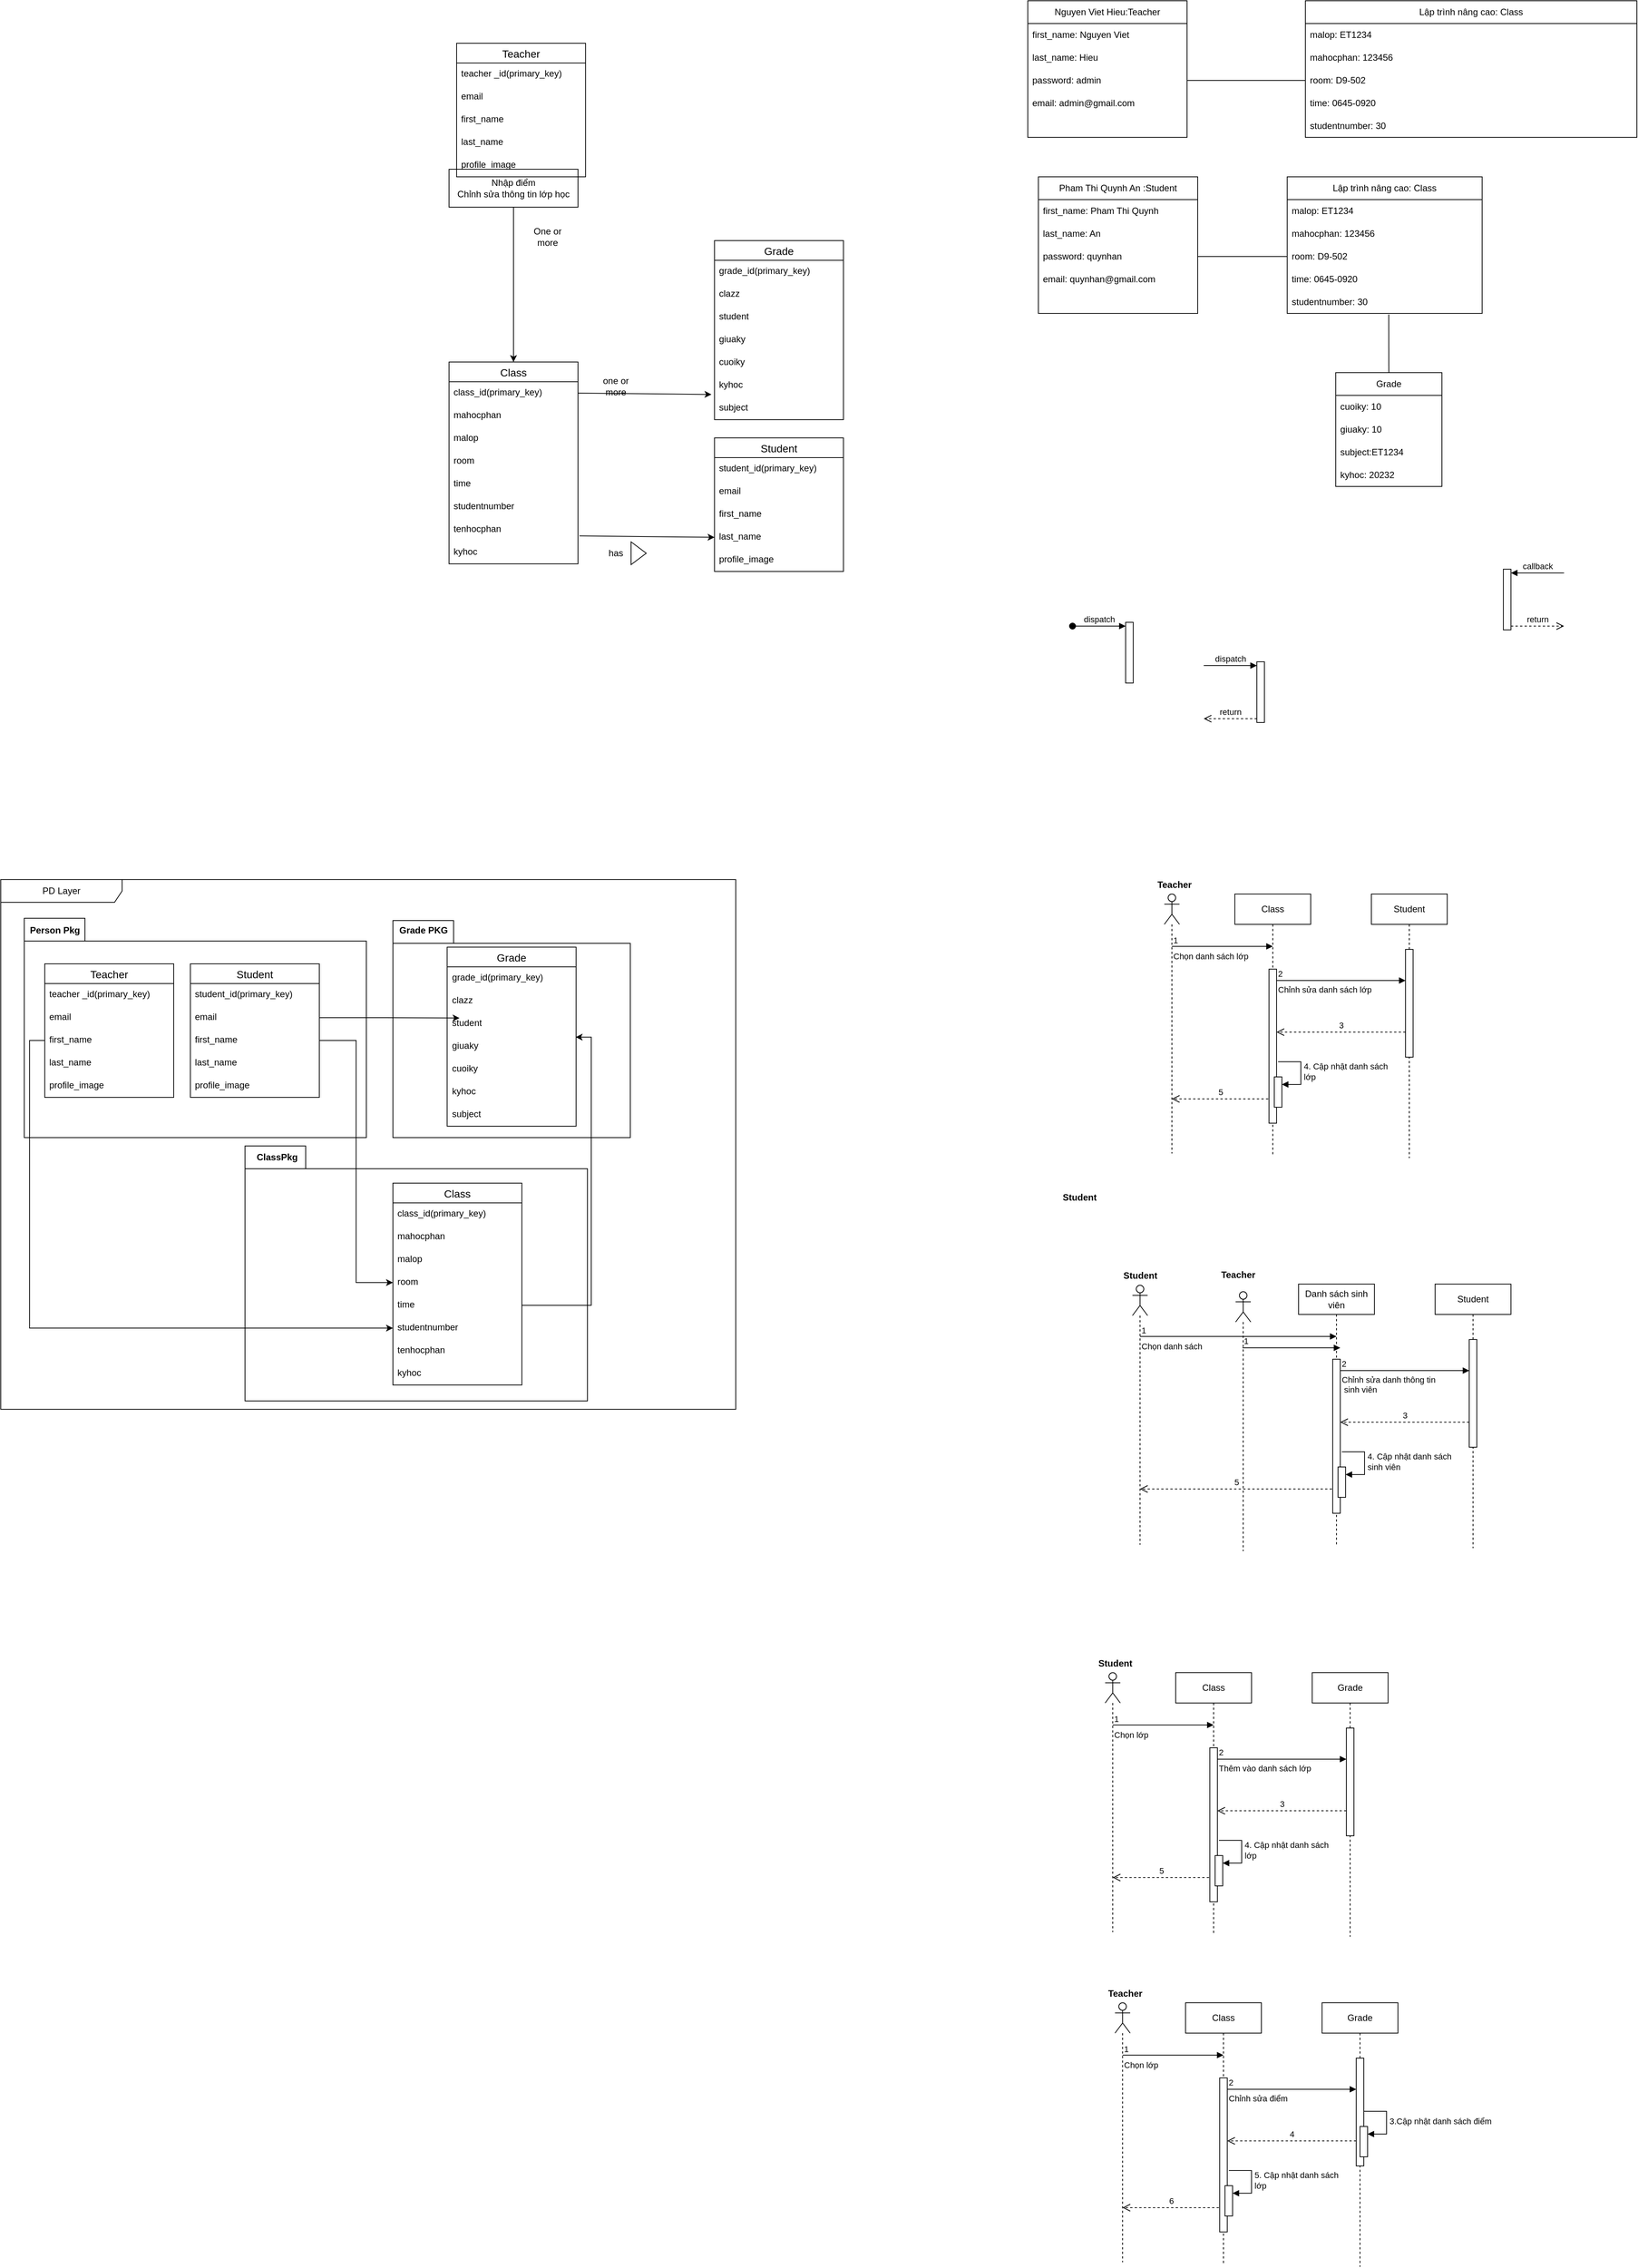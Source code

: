 <mxfile version="24.5.4" type="github">
  <diagram name="Page-1" id="IOjpnCaepcV3seA5GRL-">
    <mxGraphModel dx="3000" dy="942" grid="0" gridSize="10" guides="1" tooltips="1" connect="1" arrows="1" fold="1" page="1" pageScale="1" pageWidth="850" pageHeight="1100" math="0" shadow="0">
      <root>
        <mxCell id="0" />
        <mxCell id="1" parent="0" />
        <mxCell id="QQgcsJAT7TyLySzOBm0g-1" value="Class" style="swimlane;fontStyle=0;childLayout=stackLayout;horizontal=1;startSize=26;horizontalStack=0;resizeParent=1;resizeParentMax=0;resizeLast=0;collapsible=1;marginBottom=0;align=center;fontSize=14;" parent="1" vertex="1">
          <mxGeometry x="100" y="520" width="170" height="266" as="geometry" />
        </mxCell>
        <mxCell id="QQgcsJAT7TyLySzOBm0g-2" value="class_id(primary_key)" style="text;strokeColor=none;fillColor=none;spacingLeft=4;spacingRight=4;overflow=hidden;rotatable=0;points=[[0,0.5],[1,0.5]];portConstraint=eastwest;fontSize=12;whiteSpace=wrap;html=1;" parent="QQgcsJAT7TyLySzOBm0g-1" vertex="1">
          <mxGeometry y="26" width="170" height="30" as="geometry" />
        </mxCell>
        <mxCell id="QQgcsJAT7TyLySzOBm0g-3" value="mahocphan&lt;div&gt;&lt;br&gt;&lt;/div&gt;" style="text;strokeColor=none;fillColor=none;spacingLeft=4;spacingRight=4;overflow=hidden;rotatable=0;points=[[0,0.5],[1,0.5]];portConstraint=eastwest;fontSize=12;whiteSpace=wrap;html=1;" parent="QQgcsJAT7TyLySzOBm0g-1" vertex="1">
          <mxGeometry y="56" width="170" height="30" as="geometry" />
        </mxCell>
        <mxCell id="QQgcsJAT7TyLySzOBm0g-4" value="malop" style="text;strokeColor=none;fillColor=none;spacingLeft=4;spacingRight=4;overflow=hidden;rotatable=0;points=[[0,0.5],[1,0.5]];portConstraint=eastwest;fontSize=12;whiteSpace=wrap;html=1;" parent="QQgcsJAT7TyLySzOBm0g-1" vertex="1">
          <mxGeometry y="86" width="170" height="30" as="geometry" />
        </mxCell>
        <mxCell id="QQgcsJAT7TyLySzOBm0g-6" value="room" style="text;strokeColor=none;fillColor=none;spacingLeft=4;spacingRight=4;overflow=hidden;rotatable=0;points=[[0,0.5],[1,0.5]];portConstraint=eastwest;fontSize=12;whiteSpace=wrap;html=1;" parent="QQgcsJAT7TyLySzOBm0g-1" vertex="1">
          <mxGeometry y="116" width="170" height="30" as="geometry" />
        </mxCell>
        <mxCell id="QQgcsJAT7TyLySzOBm0g-7" value="time" style="text;strokeColor=none;fillColor=none;spacingLeft=4;spacingRight=4;overflow=hidden;rotatable=0;points=[[0,0.5],[1,0.5]];portConstraint=eastwest;fontSize=12;whiteSpace=wrap;html=1;" parent="QQgcsJAT7TyLySzOBm0g-1" vertex="1">
          <mxGeometry y="146" width="170" height="30" as="geometry" />
        </mxCell>
        <mxCell id="QQgcsJAT7TyLySzOBm0g-8" value="studentnumber" style="text;strokeColor=none;fillColor=none;spacingLeft=4;spacingRight=4;overflow=hidden;rotatable=0;points=[[0,0.5],[1,0.5]];portConstraint=eastwest;fontSize=12;whiteSpace=wrap;html=1;" parent="QQgcsJAT7TyLySzOBm0g-1" vertex="1">
          <mxGeometry y="176" width="170" height="30" as="geometry" />
        </mxCell>
        <mxCell id="QQgcsJAT7TyLySzOBm0g-9" value="tenhocphan" style="text;strokeColor=none;fillColor=none;spacingLeft=4;spacingRight=4;overflow=hidden;rotatable=0;points=[[0,0.5],[1,0.5]];portConstraint=eastwest;fontSize=12;whiteSpace=wrap;html=1;" parent="QQgcsJAT7TyLySzOBm0g-1" vertex="1">
          <mxGeometry y="206" width="170" height="30" as="geometry" />
        </mxCell>
        <mxCell id="QQgcsJAT7TyLySzOBm0g-10" value="kyhoc" style="text;strokeColor=none;fillColor=none;spacingLeft=4;spacingRight=4;overflow=hidden;rotatable=0;points=[[0,0.5],[1,0.5]];portConstraint=eastwest;fontSize=12;whiteSpace=wrap;html=1;" parent="QQgcsJAT7TyLySzOBm0g-1" vertex="1">
          <mxGeometry y="236" width="170" height="30" as="geometry" />
        </mxCell>
        <mxCell id="QQgcsJAT7TyLySzOBm0g-12" value="Grade" style="swimlane;fontStyle=0;childLayout=stackLayout;horizontal=1;startSize=26;horizontalStack=0;resizeParent=1;resizeParentMax=0;resizeLast=0;collapsible=1;marginBottom=0;align=center;fontSize=14;" parent="1" vertex="1">
          <mxGeometry x="450" y="360" width="170" height="236" as="geometry" />
        </mxCell>
        <mxCell id="QQgcsJAT7TyLySzOBm0g-13" value="grade_id(primary_key)" style="text;strokeColor=none;fillColor=none;spacingLeft=4;spacingRight=4;overflow=hidden;rotatable=0;points=[[0,0.5],[1,0.5]];portConstraint=eastwest;fontSize=12;whiteSpace=wrap;html=1;" parent="QQgcsJAT7TyLySzOBm0g-12" vertex="1">
          <mxGeometry y="26" width="170" height="30" as="geometry" />
        </mxCell>
        <mxCell id="QQgcsJAT7TyLySzOBm0g-14" value="clazz" style="text;strokeColor=none;fillColor=none;spacingLeft=4;spacingRight=4;overflow=hidden;rotatable=0;points=[[0,0.5],[1,0.5]];portConstraint=eastwest;fontSize=12;whiteSpace=wrap;html=1;" parent="QQgcsJAT7TyLySzOBm0g-12" vertex="1">
          <mxGeometry y="56" width="170" height="30" as="geometry" />
        </mxCell>
        <mxCell id="QQgcsJAT7TyLySzOBm0g-15" value="student" style="text;strokeColor=none;fillColor=none;spacingLeft=4;spacingRight=4;overflow=hidden;rotatable=0;points=[[0,0.5],[1,0.5]];portConstraint=eastwest;fontSize=12;whiteSpace=wrap;html=1;" parent="QQgcsJAT7TyLySzOBm0g-12" vertex="1">
          <mxGeometry y="86" width="170" height="30" as="geometry" />
        </mxCell>
        <mxCell id="QQgcsJAT7TyLySzOBm0g-16" value="giuaky" style="text;strokeColor=none;fillColor=none;spacingLeft=4;spacingRight=4;overflow=hidden;rotatable=0;points=[[0,0.5],[1,0.5]];portConstraint=eastwest;fontSize=12;whiteSpace=wrap;html=1;" parent="QQgcsJAT7TyLySzOBm0g-12" vertex="1">
          <mxGeometry y="116" width="170" height="30" as="geometry" />
        </mxCell>
        <mxCell id="QQgcsJAT7TyLySzOBm0g-17" value="cuoiky" style="text;strokeColor=none;fillColor=none;spacingLeft=4;spacingRight=4;overflow=hidden;rotatable=0;points=[[0,0.5],[1,0.5]];portConstraint=eastwest;fontSize=12;whiteSpace=wrap;html=1;" parent="QQgcsJAT7TyLySzOBm0g-12" vertex="1">
          <mxGeometry y="146" width="170" height="30" as="geometry" />
        </mxCell>
        <mxCell id="QQgcsJAT7TyLySzOBm0g-18" value="kyhoc" style="text;strokeColor=none;fillColor=none;spacingLeft=4;spacingRight=4;overflow=hidden;rotatable=0;points=[[0,0.5],[1,0.5]];portConstraint=eastwest;fontSize=12;whiteSpace=wrap;html=1;" parent="QQgcsJAT7TyLySzOBm0g-12" vertex="1">
          <mxGeometry y="176" width="170" height="30" as="geometry" />
        </mxCell>
        <mxCell id="QQgcsJAT7TyLySzOBm0g-21" value="subject" style="text;strokeColor=none;fillColor=none;spacingLeft=4;spacingRight=4;overflow=hidden;rotatable=0;points=[[0,0.5],[1,0.5]];portConstraint=eastwest;fontSize=12;whiteSpace=wrap;html=1;" parent="QQgcsJAT7TyLySzOBm0g-12" vertex="1">
          <mxGeometry y="206" width="170" height="30" as="geometry" />
        </mxCell>
        <mxCell id="u9mhk_1XeUY_Bon-lAeO-1" value="Student" style="swimlane;fontStyle=0;childLayout=stackLayout;horizontal=1;startSize=26;horizontalStack=0;resizeParent=1;resizeParentMax=0;resizeLast=0;collapsible=1;marginBottom=0;align=center;fontSize=14;" vertex="1" parent="1">
          <mxGeometry x="450" y="620" width="170" height="176" as="geometry" />
        </mxCell>
        <mxCell id="u9mhk_1XeUY_Bon-lAeO-2" value="student_id(primary_key)" style="text;strokeColor=none;fillColor=none;spacingLeft=4;spacingRight=4;overflow=hidden;rotatable=0;points=[[0,0.5],[1,0.5]];portConstraint=eastwest;fontSize=12;whiteSpace=wrap;html=1;" vertex="1" parent="u9mhk_1XeUY_Bon-lAeO-1">
          <mxGeometry y="26" width="170" height="30" as="geometry" />
        </mxCell>
        <mxCell id="u9mhk_1XeUY_Bon-lAeO-3" value="email" style="text;strokeColor=none;fillColor=none;spacingLeft=4;spacingRight=4;overflow=hidden;rotatable=0;points=[[0,0.5],[1,0.5]];portConstraint=eastwest;fontSize=12;whiteSpace=wrap;html=1;" vertex="1" parent="u9mhk_1XeUY_Bon-lAeO-1">
          <mxGeometry y="56" width="170" height="30" as="geometry" />
        </mxCell>
        <mxCell id="u9mhk_1XeUY_Bon-lAeO-4" value="first_name" style="text;strokeColor=none;fillColor=none;spacingLeft=4;spacingRight=4;overflow=hidden;rotatable=0;points=[[0,0.5],[1,0.5]];portConstraint=eastwest;fontSize=12;whiteSpace=wrap;html=1;" vertex="1" parent="u9mhk_1XeUY_Bon-lAeO-1">
          <mxGeometry y="86" width="170" height="30" as="geometry" />
        </mxCell>
        <mxCell id="u9mhk_1XeUY_Bon-lAeO-5" value="last_name" style="text;strokeColor=none;fillColor=none;spacingLeft=4;spacingRight=4;overflow=hidden;rotatable=0;points=[[0,0.5],[1,0.5]];portConstraint=eastwest;fontSize=12;whiteSpace=wrap;html=1;" vertex="1" parent="u9mhk_1XeUY_Bon-lAeO-1">
          <mxGeometry y="116" width="170" height="30" as="geometry" />
        </mxCell>
        <mxCell id="u9mhk_1XeUY_Bon-lAeO-8" value="profile_image" style="text;strokeColor=none;fillColor=none;spacingLeft=4;spacingRight=4;overflow=hidden;rotatable=0;points=[[0,0.5],[1,0.5]];portConstraint=eastwest;fontSize=12;whiteSpace=wrap;html=1;" vertex="1" parent="u9mhk_1XeUY_Bon-lAeO-1">
          <mxGeometry y="146" width="170" height="30" as="geometry" />
        </mxCell>
        <mxCell id="u9mhk_1XeUY_Bon-lAeO-15" value="Nhập điểm&lt;div&gt;Chỉnh sửa thông tin lớp học&lt;/div&gt;" style="rounded=0;whiteSpace=wrap;html=1;" vertex="1" parent="1">
          <mxGeometry x="100" y="266" width="170" height="50" as="geometry" />
        </mxCell>
        <mxCell id="u9mhk_1XeUY_Bon-lAeO-16" value="" style="endArrow=classic;html=1;rounded=0;exitX=1.011;exitY=0.771;exitDx=0;exitDy=0;exitPerimeter=0;entryX=0;entryY=0.5;entryDx=0;entryDy=0;" edge="1" parent="1" source="QQgcsJAT7TyLySzOBm0g-9" target="u9mhk_1XeUY_Bon-lAeO-5">
          <mxGeometry width="50" height="50" relative="1" as="geometry">
            <mxPoint x="410" y="550" as="sourcePoint" />
            <mxPoint x="460" y="500" as="targetPoint" />
          </mxGeometry>
        </mxCell>
        <mxCell id="u9mhk_1XeUY_Bon-lAeO-18" value="has" style="text;html=1;align=center;verticalAlign=middle;whiteSpace=wrap;rounded=0;" vertex="1" parent="1">
          <mxGeometry x="290" y="757" width="60" height="30" as="geometry" />
        </mxCell>
        <mxCell id="u9mhk_1XeUY_Bon-lAeO-19" value="" style="triangle;whiteSpace=wrap;html=1;" vertex="1" parent="1">
          <mxGeometry x="340" y="757" width="20" height="30" as="geometry" />
        </mxCell>
        <mxCell id="u9mhk_1XeUY_Bon-lAeO-20" value="" style="endArrow=classic;html=1;rounded=0;exitX=0.5;exitY=1;exitDx=0;exitDy=0;entryX=0.5;entryY=0;entryDx=0;entryDy=0;" edge="1" parent="1" source="u9mhk_1XeUY_Bon-lAeO-15" target="QQgcsJAT7TyLySzOBm0g-1">
          <mxGeometry width="50" height="50" relative="1" as="geometry">
            <mxPoint x="290" y="450" as="sourcePoint" />
            <mxPoint x="340" y="400" as="targetPoint" />
          </mxGeometry>
        </mxCell>
        <mxCell id="u9mhk_1XeUY_Bon-lAeO-23" value="One or more" style="text;html=1;align=center;verticalAlign=middle;whiteSpace=wrap;rounded=0;" vertex="1" parent="1">
          <mxGeometry x="200" y="340" width="60" height="30" as="geometry" />
        </mxCell>
        <mxCell id="u9mhk_1XeUY_Bon-lAeO-24" value="" style="endArrow=classic;html=1;rounded=0;exitX=1;exitY=0.5;exitDx=0;exitDy=0;entryX=-0.024;entryY=-0.108;entryDx=0;entryDy=0;entryPerimeter=0;" edge="1" parent="1" source="QQgcsJAT7TyLySzOBm0g-2" target="QQgcsJAT7TyLySzOBm0g-21">
          <mxGeometry width="50" height="50" relative="1" as="geometry">
            <mxPoint x="290" y="590" as="sourcePoint" />
            <mxPoint x="340" y="540" as="targetPoint" />
          </mxGeometry>
        </mxCell>
        <mxCell id="u9mhk_1XeUY_Bon-lAeO-25" value="one or more" style="text;html=1;align=center;verticalAlign=middle;whiteSpace=wrap;rounded=0;" vertex="1" parent="1">
          <mxGeometry x="290" y="537" width="60" height="30" as="geometry" />
        </mxCell>
        <mxCell id="u9mhk_1XeUY_Bon-lAeO-27" value="Lập trình nâng cao: Class" style="swimlane;fontStyle=0;childLayout=stackLayout;horizontal=1;startSize=30;horizontalStack=0;resizeParent=1;resizeParentMax=0;resizeLast=0;collapsible=1;marginBottom=0;whiteSpace=wrap;html=1;" vertex="1" parent="1">
          <mxGeometry x="1229" y="44" width="437" height="180" as="geometry" />
        </mxCell>
        <mxCell id="u9mhk_1XeUY_Bon-lAeO-28" value="malop: ET1234" style="text;strokeColor=none;fillColor=none;align=left;verticalAlign=middle;spacingLeft=4;spacingRight=4;overflow=hidden;points=[[0,0.5],[1,0.5]];portConstraint=eastwest;rotatable=0;whiteSpace=wrap;html=1;" vertex="1" parent="u9mhk_1XeUY_Bon-lAeO-27">
          <mxGeometry y="30" width="437" height="30" as="geometry" />
        </mxCell>
        <mxCell id="u9mhk_1XeUY_Bon-lAeO-29" value="mahocphan: 123456" style="text;strokeColor=none;fillColor=none;align=left;verticalAlign=middle;spacingLeft=4;spacingRight=4;overflow=hidden;points=[[0,0.5],[1,0.5]];portConstraint=eastwest;rotatable=0;whiteSpace=wrap;html=1;" vertex="1" parent="u9mhk_1XeUY_Bon-lAeO-27">
          <mxGeometry y="60" width="437" height="30" as="geometry" />
        </mxCell>
        <mxCell id="u9mhk_1XeUY_Bon-lAeO-33" value="room: D9-502" style="text;strokeColor=none;fillColor=none;align=left;verticalAlign=middle;spacingLeft=4;spacingRight=4;overflow=hidden;points=[[0,0.5],[1,0.5]];portConstraint=eastwest;rotatable=0;whiteSpace=wrap;html=1;" vertex="1" parent="u9mhk_1XeUY_Bon-lAeO-27">
          <mxGeometry y="90" width="437" height="30" as="geometry" />
        </mxCell>
        <mxCell id="u9mhk_1XeUY_Bon-lAeO-32" value="time: 0645-0920&amp;nbsp;" style="text;strokeColor=none;fillColor=none;align=left;verticalAlign=middle;spacingLeft=4;spacingRight=4;overflow=hidden;points=[[0,0.5],[1,0.5]];portConstraint=eastwest;rotatable=0;whiteSpace=wrap;html=1;" vertex="1" parent="u9mhk_1XeUY_Bon-lAeO-27">
          <mxGeometry y="120" width="437" height="30" as="geometry" />
        </mxCell>
        <mxCell id="u9mhk_1XeUY_Bon-lAeO-31" value="studentnumber: 30" style="text;strokeColor=none;fillColor=none;align=left;verticalAlign=middle;spacingLeft=4;spacingRight=4;overflow=hidden;points=[[0,0.5],[1,0.5]];portConstraint=eastwest;rotatable=0;whiteSpace=wrap;html=1;" vertex="1" parent="u9mhk_1XeUY_Bon-lAeO-27">
          <mxGeometry y="150" width="437" height="30" as="geometry" />
        </mxCell>
        <mxCell id="u9mhk_1XeUY_Bon-lAeO-34" value="Nguyen Viet Hieu:Teacher" style="swimlane;fontStyle=0;childLayout=stackLayout;horizontal=1;startSize=30;horizontalStack=0;resizeParent=1;resizeParentMax=0;resizeLast=0;collapsible=1;marginBottom=0;whiteSpace=wrap;html=1;" vertex="1" parent="1">
          <mxGeometry x="863" y="44" width="210" height="180" as="geometry" />
        </mxCell>
        <mxCell id="u9mhk_1XeUY_Bon-lAeO-35" value="first_name: Nguyen Viet" style="text;strokeColor=none;fillColor=none;align=left;verticalAlign=middle;spacingLeft=4;spacingRight=4;overflow=hidden;points=[[0,0.5],[1,0.5]];portConstraint=eastwest;rotatable=0;whiteSpace=wrap;html=1;" vertex="1" parent="u9mhk_1XeUY_Bon-lAeO-34">
          <mxGeometry y="30" width="210" height="30" as="geometry" />
        </mxCell>
        <mxCell id="u9mhk_1XeUY_Bon-lAeO-36" value="last_name: Hieu" style="text;strokeColor=none;fillColor=none;align=left;verticalAlign=middle;spacingLeft=4;spacingRight=4;overflow=hidden;points=[[0,0.5],[1,0.5]];portConstraint=eastwest;rotatable=0;whiteSpace=wrap;html=1;" vertex="1" parent="u9mhk_1XeUY_Bon-lAeO-34">
          <mxGeometry y="60" width="210" height="30" as="geometry" />
        </mxCell>
        <mxCell id="u9mhk_1XeUY_Bon-lAeO-37" value="password: admin" style="text;strokeColor=none;fillColor=none;align=left;verticalAlign=middle;spacingLeft=4;spacingRight=4;overflow=hidden;points=[[0,0.5],[1,0.5]];portConstraint=eastwest;rotatable=0;whiteSpace=wrap;html=1;" vertex="1" parent="u9mhk_1XeUY_Bon-lAeO-34">
          <mxGeometry y="90" width="210" height="30" as="geometry" />
        </mxCell>
        <mxCell id="u9mhk_1XeUY_Bon-lAeO-38" value="email: admin@gmail.com" style="text;strokeColor=none;fillColor=none;align=left;verticalAlign=middle;spacingLeft=4;spacingRight=4;overflow=hidden;points=[[0,0.5],[1,0.5]];portConstraint=eastwest;rotatable=0;whiteSpace=wrap;html=1;" vertex="1" parent="u9mhk_1XeUY_Bon-lAeO-34">
          <mxGeometry y="120" width="210" height="30" as="geometry" />
        </mxCell>
        <mxCell id="u9mhk_1XeUY_Bon-lAeO-39" style="text;strokeColor=none;fillColor=none;align=left;verticalAlign=middle;spacingLeft=4;spacingRight=4;overflow=hidden;points=[[0,0.5],[1,0.5]];portConstraint=eastwest;rotatable=0;whiteSpace=wrap;html=1;" vertex="1" parent="u9mhk_1XeUY_Bon-lAeO-34">
          <mxGeometry y="150" width="210" height="30" as="geometry" />
        </mxCell>
        <mxCell id="u9mhk_1XeUY_Bon-lAeO-40" value="" style="endArrow=none;html=1;rounded=0;exitX=1;exitY=0.5;exitDx=0;exitDy=0;entryX=0;entryY=0.5;entryDx=0;entryDy=0;" edge="1" parent="1" source="u9mhk_1XeUY_Bon-lAeO-37" target="u9mhk_1XeUY_Bon-lAeO-33">
          <mxGeometry width="50" height="50" relative="1" as="geometry">
            <mxPoint x="1176" y="217" as="sourcePoint" />
            <mxPoint x="1226" y="167" as="targetPoint" />
          </mxGeometry>
        </mxCell>
        <mxCell id="u9mhk_1XeUY_Bon-lAeO-41" value="Lập trình nâng cao: Class" style="swimlane;fontStyle=0;childLayout=stackLayout;horizontal=1;startSize=30;horizontalStack=0;resizeParent=1;resizeParentMax=0;resizeLast=0;collapsible=1;marginBottom=0;whiteSpace=wrap;html=1;" vertex="1" parent="1">
          <mxGeometry x="1205" y="276" width="257" height="180" as="geometry" />
        </mxCell>
        <mxCell id="u9mhk_1XeUY_Bon-lAeO-42" value="malop: ET1234" style="text;strokeColor=none;fillColor=none;align=left;verticalAlign=middle;spacingLeft=4;spacingRight=4;overflow=hidden;points=[[0,0.5],[1,0.5]];portConstraint=eastwest;rotatable=0;whiteSpace=wrap;html=1;" vertex="1" parent="u9mhk_1XeUY_Bon-lAeO-41">
          <mxGeometry y="30" width="257" height="30" as="geometry" />
        </mxCell>
        <mxCell id="u9mhk_1XeUY_Bon-lAeO-43" value="mahocphan: 123456" style="text;strokeColor=none;fillColor=none;align=left;verticalAlign=middle;spacingLeft=4;spacingRight=4;overflow=hidden;points=[[0,0.5],[1,0.5]];portConstraint=eastwest;rotatable=0;whiteSpace=wrap;html=1;" vertex="1" parent="u9mhk_1XeUY_Bon-lAeO-41">
          <mxGeometry y="60" width="257" height="30" as="geometry" />
        </mxCell>
        <mxCell id="u9mhk_1XeUY_Bon-lAeO-44" value="room: D9-502" style="text;strokeColor=none;fillColor=none;align=left;verticalAlign=middle;spacingLeft=4;spacingRight=4;overflow=hidden;points=[[0,0.5],[1,0.5]];portConstraint=eastwest;rotatable=0;whiteSpace=wrap;html=1;" vertex="1" parent="u9mhk_1XeUY_Bon-lAeO-41">
          <mxGeometry y="90" width="257" height="30" as="geometry" />
        </mxCell>
        <mxCell id="u9mhk_1XeUY_Bon-lAeO-45" value="time: 0645-0920&amp;nbsp;" style="text;strokeColor=none;fillColor=none;align=left;verticalAlign=middle;spacingLeft=4;spacingRight=4;overflow=hidden;points=[[0,0.5],[1,0.5]];portConstraint=eastwest;rotatable=0;whiteSpace=wrap;html=1;" vertex="1" parent="u9mhk_1XeUY_Bon-lAeO-41">
          <mxGeometry y="120" width="257" height="30" as="geometry" />
        </mxCell>
        <mxCell id="u9mhk_1XeUY_Bon-lAeO-46" value="studentnumber: 30" style="text;strokeColor=none;fillColor=none;align=left;verticalAlign=middle;spacingLeft=4;spacingRight=4;overflow=hidden;points=[[0,0.5],[1,0.5]];portConstraint=eastwest;rotatable=0;whiteSpace=wrap;html=1;" vertex="1" parent="u9mhk_1XeUY_Bon-lAeO-41">
          <mxGeometry y="150" width="257" height="30" as="geometry" />
        </mxCell>
        <mxCell id="u9mhk_1XeUY_Bon-lAeO-47" value="Pham Thi Quynh An :Student" style="swimlane;fontStyle=0;childLayout=stackLayout;horizontal=1;startSize=30;horizontalStack=0;resizeParent=1;resizeParentMax=0;resizeLast=0;collapsible=1;marginBottom=0;whiteSpace=wrap;html=1;" vertex="1" parent="1">
          <mxGeometry x="877" y="276" width="210" height="180" as="geometry" />
        </mxCell>
        <mxCell id="u9mhk_1XeUY_Bon-lAeO-48" value="first_name: Pham Thi Quynh" style="text;strokeColor=none;fillColor=none;align=left;verticalAlign=middle;spacingLeft=4;spacingRight=4;overflow=hidden;points=[[0,0.5],[1,0.5]];portConstraint=eastwest;rotatable=0;whiteSpace=wrap;html=1;" vertex="1" parent="u9mhk_1XeUY_Bon-lAeO-47">
          <mxGeometry y="30" width="210" height="30" as="geometry" />
        </mxCell>
        <mxCell id="u9mhk_1XeUY_Bon-lAeO-49" value="last_name: An" style="text;strokeColor=none;fillColor=none;align=left;verticalAlign=middle;spacingLeft=4;spacingRight=4;overflow=hidden;points=[[0,0.5],[1,0.5]];portConstraint=eastwest;rotatable=0;whiteSpace=wrap;html=1;" vertex="1" parent="u9mhk_1XeUY_Bon-lAeO-47">
          <mxGeometry y="60" width="210" height="30" as="geometry" />
        </mxCell>
        <mxCell id="u9mhk_1XeUY_Bon-lAeO-50" value="password: quynhan" style="text;strokeColor=none;fillColor=none;align=left;verticalAlign=middle;spacingLeft=4;spacingRight=4;overflow=hidden;points=[[0,0.5],[1,0.5]];portConstraint=eastwest;rotatable=0;whiteSpace=wrap;html=1;" vertex="1" parent="u9mhk_1XeUY_Bon-lAeO-47">
          <mxGeometry y="90" width="210" height="30" as="geometry" />
        </mxCell>
        <mxCell id="u9mhk_1XeUY_Bon-lAeO-51" value="email: quynhan@gmail.com" style="text;strokeColor=none;fillColor=none;align=left;verticalAlign=middle;spacingLeft=4;spacingRight=4;overflow=hidden;points=[[0,0.5],[1,0.5]];portConstraint=eastwest;rotatable=0;whiteSpace=wrap;html=1;" vertex="1" parent="u9mhk_1XeUY_Bon-lAeO-47">
          <mxGeometry y="120" width="210" height="30" as="geometry" />
        </mxCell>
        <mxCell id="u9mhk_1XeUY_Bon-lAeO-52" style="text;strokeColor=none;fillColor=none;align=left;verticalAlign=middle;spacingLeft=4;spacingRight=4;overflow=hidden;points=[[0,0.5],[1,0.5]];portConstraint=eastwest;rotatable=0;whiteSpace=wrap;html=1;" vertex="1" parent="u9mhk_1XeUY_Bon-lAeO-47">
          <mxGeometry y="150" width="210" height="30" as="geometry" />
        </mxCell>
        <mxCell id="u9mhk_1XeUY_Bon-lAeO-53" value="" style="endArrow=none;html=1;rounded=0;exitX=1;exitY=0.5;exitDx=0;exitDy=0;entryX=0;entryY=0.5;entryDx=0;entryDy=0;" edge="1" parent="1" source="u9mhk_1XeUY_Bon-lAeO-50" target="u9mhk_1XeUY_Bon-lAeO-44">
          <mxGeometry width="50" height="50" relative="1" as="geometry">
            <mxPoint x="1190" y="449" as="sourcePoint" />
            <mxPoint x="1240" y="399" as="targetPoint" />
          </mxGeometry>
        </mxCell>
        <mxCell id="u9mhk_1XeUY_Bon-lAeO-54" value="Grade" style="swimlane;fontStyle=0;childLayout=stackLayout;horizontal=1;startSize=30;horizontalStack=0;resizeParent=1;resizeParentMax=0;resizeLast=0;collapsible=1;marginBottom=0;whiteSpace=wrap;html=1;" vertex="1" parent="1">
          <mxGeometry x="1269" y="534" width="140" height="150" as="geometry" />
        </mxCell>
        <mxCell id="u9mhk_1XeUY_Bon-lAeO-55" value="cuoiky: 10" style="text;strokeColor=none;fillColor=none;align=left;verticalAlign=middle;spacingLeft=4;spacingRight=4;overflow=hidden;points=[[0,0.5],[1,0.5]];portConstraint=eastwest;rotatable=0;whiteSpace=wrap;html=1;" vertex="1" parent="u9mhk_1XeUY_Bon-lAeO-54">
          <mxGeometry y="30" width="140" height="30" as="geometry" />
        </mxCell>
        <mxCell id="u9mhk_1XeUY_Bon-lAeO-56" value="giuaky: 10" style="text;strokeColor=none;fillColor=none;align=left;verticalAlign=middle;spacingLeft=4;spacingRight=4;overflow=hidden;points=[[0,0.5],[1,0.5]];portConstraint=eastwest;rotatable=0;whiteSpace=wrap;html=1;" vertex="1" parent="u9mhk_1XeUY_Bon-lAeO-54">
          <mxGeometry y="60" width="140" height="30" as="geometry" />
        </mxCell>
        <mxCell id="u9mhk_1XeUY_Bon-lAeO-57" value="subject:ET1234" style="text;strokeColor=none;fillColor=none;align=left;verticalAlign=middle;spacingLeft=4;spacingRight=4;overflow=hidden;points=[[0,0.5],[1,0.5]];portConstraint=eastwest;rotatable=0;whiteSpace=wrap;html=1;" vertex="1" parent="u9mhk_1XeUY_Bon-lAeO-54">
          <mxGeometry y="90" width="140" height="30" as="geometry" />
        </mxCell>
        <mxCell id="u9mhk_1XeUY_Bon-lAeO-62" value="kyhoc: 20232" style="text;strokeColor=none;fillColor=none;align=left;verticalAlign=middle;spacingLeft=4;spacingRight=4;overflow=hidden;points=[[0,0.5],[1,0.5]];portConstraint=eastwest;rotatable=0;whiteSpace=wrap;html=1;" vertex="1" parent="u9mhk_1XeUY_Bon-lAeO-54">
          <mxGeometry y="120" width="140" height="30" as="geometry" />
        </mxCell>
        <mxCell id="u9mhk_1XeUY_Bon-lAeO-58" value="" style="endArrow=none;html=1;rounded=0;exitX=0.5;exitY=0;exitDx=0;exitDy=0;entryX=0.521;entryY=1.05;entryDx=0;entryDy=0;entryPerimeter=0;" edge="1" parent="1" source="u9mhk_1XeUY_Bon-lAeO-54" target="u9mhk_1XeUY_Bon-lAeO-46">
          <mxGeometry width="50" height="50" relative="1" as="geometry">
            <mxPoint x="1502" y="547" as="sourcePoint" />
            <mxPoint x="1338" y="466" as="targetPoint" />
          </mxGeometry>
        </mxCell>
        <mxCell id="u9mhk_1XeUY_Bon-lAeO-63" value="" style="html=1;points=[[0,0,0,0,5],[0,1,0,0,-5],[1,0,0,0,5],[1,1,0,0,-5]];perimeter=orthogonalPerimeter;outlineConnect=0;targetShapes=umlLifeline;portConstraint=eastwest;newEdgeStyle={&quot;curved&quot;:0,&quot;rounded&quot;:0};" vertex="1" parent="1">
          <mxGeometry x="992" y="863" width="10" height="80" as="geometry" />
        </mxCell>
        <mxCell id="u9mhk_1XeUY_Bon-lAeO-64" value="dispatch" style="html=1;verticalAlign=bottom;startArrow=oval;endArrow=block;startSize=8;curved=0;rounded=0;entryX=0;entryY=0;entryDx=0;entryDy=5;" edge="1" target="u9mhk_1XeUY_Bon-lAeO-63" parent="1">
          <mxGeometry relative="1" as="geometry">
            <mxPoint x="922" y="868" as="sourcePoint" />
          </mxGeometry>
        </mxCell>
        <mxCell id="u9mhk_1XeUY_Bon-lAeO-65" value="" style="html=1;points=[[0,0,0,0,5],[0,1,0,0,-5],[1,0,0,0,5],[1,1,0,0,-5]];perimeter=orthogonalPerimeter;outlineConnect=0;targetShapes=umlLifeline;portConstraint=eastwest;newEdgeStyle={&quot;curved&quot;:0,&quot;rounded&quot;:0};" vertex="1" parent="1">
          <mxGeometry x="1165" y="915" width="10" height="80" as="geometry" />
        </mxCell>
        <mxCell id="u9mhk_1XeUY_Bon-lAeO-66" value="dispatch" style="html=1;verticalAlign=bottom;endArrow=block;curved=0;rounded=0;entryX=0;entryY=0;entryDx=0;entryDy=5;" edge="1" target="u9mhk_1XeUY_Bon-lAeO-65" parent="1">
          <mxGeometry relative="1" as="geometry">
            <mxPoint x="1095" y="920" as="sourcePoint" />
          </mxGeometry>
        </mxCell>
        <mxCell id="u9mhk_1XeUY_Bon-lAeO-67" value="return" style="html=1;verticalAlign=bottom;endArrow=open;dashed=1;endSize=8;curved=0;rounded=0;exitX=0;exitY=1;exitDx=0;exitDy=-5;" edge="1" source="u9mhk_1XeUY_Bon-lAeO-65" parent="1">
          <mxGeometry relative="1" as="geometry">
            <mxPoint x="1095" y="990" as="targetPoint" />
          </mxGeometry>
        </mxCell>
        <mxCell id="u9mhk_1XeUY_Bon-lAeO-70" value="" style="html=1;points=[[0,0,0,0,5],[0,1,0,0,-5],[1,0,0,0,5],[1,1,0,0,-5]];perimeter=orthogonalPerimeter;outlineConnect=0;targetShapes=umlLifeline;portConstraint=eastwest;newEdgeStyle={&quot;curved&quot;:0,&quot;rounded&quot;:0};" vertex="1" parent="1">
          <mxGeometry x="1490" y="793" width="10" height="80" as="geometry" />
        </mxCell>
        <mxCell id="u9mhk_1XeUY_Bon-lAeO-71" value="callback" style="html=1;verticalAlign=bottom;endArrow=block;curved=0;rounded=0;entryX=1;entryY=0;entryDx=0;entryDy=5;" edge="1" target="u9mhk_1XeUY_Bon-lAeO-70" parent="1">
          <mxGeometry relative="1" as="geometry">
            <mxPoint x="1570" y="798" as="sourcePoint" />
          </mxGeometry>
        </mxCell>
        <mxCell id="u9mhk_1XeUY_Bon-lAeO-72" value="return" style="html=1;verticalAlign=bottom;endArrow=open;dashed=1;endSize=8;curved=0;rounded=0;exitX=1;exitY=1;exitDx=0;exitDy=-5;" edge="1" source="u9mhk_1XeUY_Bon-lAeO-70" parent="1">
          <mxGeometry relative="1" as="geometry">
            <mxPoint x="1570" y="868" as="targetPoint" />
          </mxGeometry>
        </mxCell>
        <mxCell id="u9mhk_1XeUY_Bon-lAeO-73" value="" style="shape=umlLifeline;perimeter=lifelinePerimeter;whiteSpace=wrap;html=1;container=1;dropTarget=0;collapsible=0;recursiveResize=0;outlineConnect=0;portConstraint=eastwest;newEdgeStyle={&quot;curved&quot;:0,&quot;rounded&quot;:0};participant=umlActor;" vertex="1" parent="1">
          <mxGeometry x="1043" y="1221" width="20" height="342" as="geometry" />
        </mxCell>
        <mxCell id="u9mhk_1XeUY_Bon-lAeO-74" value="Class" style="shape=umlLifeline;whiteSpace=wrap;html=1;container=1;dropTarget=0;collapsible=0;recursiveResize=0;outlineConnect=0;portConstraint=eastwest;newEdgeStyle={&quot;curved&quot;:0,&quot;rounded&quot;:0};points=[[0,0,0,0,5],[0,1,0,0,-5],[1,0,0,0,5],[1,1,0,0,-5]];perimeter=rectanglePerimeter;targetShapes=umlLifeline;participant=label;" vertex="1" parent="1">
          <mxGeometry x="1136" y="1221" width="100" height="345" as="geometry" />
        </mxCell>
        <mxCell id="u9mhk_1XeUY_Bon-lAeO-77" value="" style="html=1;points=[[0,0,0,0,5],[0,1,0,0,-5],[1,0,0,0,5],[1,1,0,0,-5]];perimeter=orthogonalPerimeter;outlineConnect=0;targetShapes=umlLifeline;portConstraint=eastwest;newEdgeStyle={&quot;curved&quot;:0,&quot;rounded&quot;:0};" vertex="1" parent="u9mhk_1XeUY_Bon-lAeO-74">
          <mxGeometry x="45" y="99" width="10" height="203" as="geometry" />
        </mxCell>
        <mxCell id="u9mhk_1XeUY_Bon-lAeO-68" value="" style="html=1;points=[[0,0,0,0,5],[0,1,0,0,-5],[1,0,0,0,5],[1,1,0,0,-5]];perimeter=orthogonalPerimeter;outlineConnect=0;targetShapes=umlLifeline;portConstraint=eastwest;newEdgeStyle={&quot;curved&quot;:0,&quot;rounded&quot;:0};" vertex="1" parent="u9mhk_1XeUY_Bon-lAeO-74">
          <mxGeometry x="52" y="241" width="10" height="40" as="geometry" />
        </mxCell>
        <mxCell id="u9mhk_1XeUY_Bon-lAeO-69" value="4. Cập nhật danh sách&amp;nbsp;&lt;div&gt;lớp&lt;/div&gt;" style="html=1;align=left;spacingLeft=2;endArrow=block;rounded=0;edgeStyle=orthogonalEdgeStyle;curved=0;rounded=0;" edge="1" target="u9mhk_1XeUY_Bon-lAeO-68" parent="u9mhk_1XeUY_Bon-lAeO-74">
          <mxGeometry relative="1" as="geometry">
            <mxPoint x="57" y="221" as="sourcePoint" />
            <Array as="points">
              <mxPoint x="87" y="251" />
            </Array>
          </mxGeometry>
        </mxCell>
        <mxCell id="u9mhk_1XeUY_Bon-lAeO-75" value="Teacher" style="text;align=center;fontStyle=1;verticalAlign=middle;spacingLeft=3;spacingRight=3;strokeColor=none;rotatable=0;points=[[0,0.5],[1,0.5]];portConstraint=eastwest;html=1;" vertex="1" parent="1">
          <mxGeometry x="1016" y="1196" width="80" height="26" as="geometry" />
        </mxCell>
        <mxCell id="u9mhk_1XeUY_Bon-lAeO-78" value="Student" style="shape=umlLifeline;perimeter=lifelinePerimeter;whiteSpace=wrap;html=1;container=1;dropTarget=0;collapsible=0;recursiveResize=0;outlineConnect=0;portConstraint=eastwest;newEdgeStyle={&quot;curved&quot;:0,&quot;rounded&quot;:0};" vertex="1" parent="1">
          <mxGeometry x="1316" y="1221" width="100" height="348" as="geometry" />
        </mxCell>
        <mxCell id="u9mhk_1XeUY_Bon-lAeO-79" value="" style="html=1;points=[[0,0,0,0,5],[0,1,0,0,-5],[1,0,0,0,5],[1,1,0,0,-5]];perimeter=orthogonalPerimeter;outlineConnect=0;targetShapes=umlLifeline;portConstraint=eastwest;newEdgeStyle={&quot;curved&quot;:0,&quot;rounded&quot;:0};" vertex="1" parent="u9mhk_1XeUY_Bon-lAeO-78">
          <mxGeometry x="45" y="73" width="10" height="142" as="geometry" />
        </mxCell>
        <mxCell id="u9mhk_1XeUY_Bon-lAeO-80" value="Chọn danh sách lớp" style="endArrow=block;endFill=1;html=1;edgeStyle=orthogonalEdgeStyle;align=left;verticalAlign=top;rounded=0;" edge="1" parent="1" source="u9mhk_1XeUY_Bon-lAeO-73">
          <mxGeometry x="-1" relative="1" as="geometry">
            <mxPoint x="1070" y="1290" as="sourcePoint" />
            <mxPoint x="1186" y="1290" as="targetPoint" />
            <Array as="points">
              <mxPoint x="1090" y="1290" />
              <mxPoint x="1090" y="1290" />
            </Array>
          </mxGeometry>
        </mxCell>
        <mxCell id="u9mhk_1XeUY_Bon-lAeO-81" value="1" style="edgeLabel;resizable=0;html=1;align=left;verticalAlign=bottom;" connectable="0" vertex="1" parent="u9mhk_1XeUY_Bon-lAeO-80">
          <mxGeometry x="-1" relative="1" as="geometry" />
        </mxCell>
        <mxCell id="u9mhk_1XeUY_Bon-lAeO-82" value="Chỉnh sửa danh sách lớp&lt;div&gt;&lt;br&gt;&lt;/div&gt;" style="endArrow=block;endFill=1;html=1;edgeStyle=orthogonalEdgeStyle;align=left;verticalAlign=top;rounded=0;" edge="1" parent="1" target="u9mhk_1XeUY_Bon-lAeO-79">
          <mxGeometry x="-1" relative="1" as="geometry">
            <mxPoint x="1191" y="1334" as="sourcePoint" />
            <mxPoint x="1351" y="1334" as="targetPoint" />
            <Array as="points">
              <mxPoint x="1191" y="1335" />
            </Array>
          </mxGeometry>
        </mxCell>
        <mxCell id="u9mhk_1XeUY_Bon-lAeO-83" value="2" style="edgeLabel;resizable=0;html=1;align=left;verticalAlign=bottom;" connectable="0" vertex="1" parent="u9mhk_1XeUY_Bon-lAeO-82">
          <mxGeometry x="-1" relative="1" as="geometry" />
        </mxCell>
        <mxCell id="u9mhk_1XeUY_Bon-lAeO-84" value="3" style="html=1;verticalAlign=bottom;endArrow=open;dashed=1;endSize=8;curved=0;rounded=0;" edge="1" parent="1" source="u9mhk_1XeUY_Bon-lAeO-79">
          <mxGeometry relative="1" as="geometry">
            <mxPoint x="1271" y="1403" as="sourcePoint" />
            <mxPoint x="1191" y="1403" as="targetPoint" />
          </mxGeometry>
        </mxCell>
        <mxCell id="u9mhk_1XeUY_Bon-lAeO-85" value="5" style="html=1;verticalAlign=bottom;endArrow=open;dashed=1;endSize=8;curved=0;rounded=0;" edge="1" parent="1" target="u9mhk_1XeUY_Bon-lAeO-73">
          <mxGeometry relative="1" as="geometry">
            <mxPoint x="1180" y="1491" as="sourcePoint" />
            <mxPoint x="1010" y="1491" as="targetPoint" />
          </mxGeometry>
        </mxCell>
        <mxCell id="u9mhk_1XeUY_Bon-lAeO-86" value="" style="shape=umlLifeline;perimeter=lifelinePerimeter;whiteSpace=wrap;html=1;container=1;dropTarget=0;collapsible=0;recursiveResize=0;outlineConnect=0;portConstraint=eastwest;newEdgeStyle={&quot;curved&quot;:0,&quot;rounded&quot;:0};participant=umlActor;" vertex="1" parent="1">
          <mxGeometry x="1001" y="1736.5" width="20" height="342" as="geometry" />
        </mxCell>
        <mxCell id="u9mhk_1XeUY_Bon-lAeO-87" value="Danh sách sinh viên" style="shape=umlLifeline;whiteSpace=wrap;html=1;container=1;dropTarget=0;collapsible=0;recursiveResize=0;outlineConnect=0;portConstraint=eastwest;newEdgeStyle={&quot;curved&quot;:0,&quot;rounded&quot;:0};points=[[0,0,0,0,5],[0,1,0,0,-5],[1,0,0,0,5],[1,1,0,0,-5]];perimeter=rectanglePerimeter;targetShapes=umlLifeline;participant=label;" vertex="1" parent="1">
          <mxGeometry x="1220" y="1735" width="100" height="345" as="geometry" />
        </mxCell>
        <mxCell id="u9mhk_1XeUY_Bon-lAeO-88" value="" style="html=1;points=[[0,0,0,0,5],[0,1,0,0,-5],[1,0,0,0,5],[1,1,0,0,-5]];perimeter=orthogonalPerimeter;outlineConnect=0;targetShapes=umlLifeline;portConstraint=eastwest;newEdgeStyle={&quot;curved&quot;:0,&quot;rounded&quot;:0};" vertex="1" parent="u9mhk_1XeUY_Bon-lAeO-87">
          <mxGeometry x="45" y="99" width="10" height="203" as="geometry" />
        </mxCell>
        <mxCell id="u9mhk_1XeUY_Bon-lAeO-89" value="" style="html=1;points=[[0,0,0,0,5],[0,1,0,0,-5],[1,0,0,0,5],[1,1,0,0,-5]];perimeter=orthogonalPerimeter;outlineConnect=0;targetShapes=umlLifeline;portConstraint=eastwest;newEdgeStyle={&quot;curved&quot;:0,&quot;rounded&quot;:0};" vertex="1" parent="u9mhk_1XeUY_Bon-lAeO-87">
          <mxGeometry x="52" y="241" width="10" height="40" as="geometry" />
        </mxCell>
        <mxCell id="u9mhk_1XeUY_Bon-lAeO-90" value="4. Cập nhật danh sách&amp;nbsp;&lt;div&gt;sinh viên&lt;/div&gt;" style="html=1;align=left;spacingLeft=2;endArrow=block;rounded=0;edgeStyle=orthogonalEdgeStyle;curved=0;rounded=0;" edge="1" parent="u9mhk_1XeUY_Bon-lAeO-87" target="u9mhk_1XeUY_Bon-lAeO-89">
          <mxGeometry relative="1" as="geometry">
            <mxPoint x="57" y="221" as="sourcePoint" />
            <Array as="points">
              <mxPoint x="87" y="251" />
            </Array>
          </mxGeometry>
        </mxCell>
        <mxCell id="u9mhk_1XeUY_Bon-lAeO-91" value="Teacher" style="text;align=center;fontStyle=1;verticalAlign=middle;spacingLeft=3;spacingRight=3;strokeColor=none;rotatable=0;points=[[0,0.5],[1,0.5]];portConstraint=eastwest;html=1;" vertex="1" parent="1">
          <mxGeometry x="1100" y="1710" width="80" height="26" as="geometry" />
        </mxCell>
        <mxCell id="u9mhk_1XeUY_Bon-lAeO-92" value="Student" style="shape=umlLifeline;perimeter=lifelinePerimeter;whiteSpace=wrap;html=1;container=1;dropTarget=0;collapsible=0;recursiveResize=0;outlineConnect=0;portConstraint=eastwest;newEdgeStyle={&quot;curved&quot;:0,&quot;rounded&quot;:0};" vertex="1" parent="1">
          <mxGeometry x="1400" y="1735" width="100" height="348" as="geometry" />
        </mxCell>
        <mxCell id="u9mhk_1XeUY_Bon-lAeO-93" value="" style="html=1;points=[[0,0,0,0,5],[0,1,0,0,-5],[1,0,0,0,5],[1,1,0,0,-5]];perimeter=orthogonalPerimeter;outlineConnect=0;targetShapes=umlLifeline;portConstraint=eastwest;newEdgeStyle={&quot;curved&quot;:0,&quot;rounded&quot;:0};" vertex="1" parent="u9mhk_1XeUY_Bon-lAeO-92">
          <mxGeometry x="45" y="73" width="10" height="142" as="geometry" />
        </mxCell>
        <mxCell id="u9mhk_1XeUY_Bon-lAeO-94" value="Chọn danh sách&amp;nbsp;" style="endArrow=block;endFill=1;html=1;edgeStyle=orthogonalEdgeStyle;align=left;verticalAlign=top;rounded=0;" edge="1" parent="1" source="u9mhk_1XeUY_Bon-lAeO-86">
          <mxGeometry x="-1" relative="1" as="geometry">
            <mxPoint x="1154" y="1804" as="sourcePoint" />
            <mxPoint x="1270" y="1804" as="targetPoint" />
            <Array as="points">
              <mxPoint x="1174" y="1804" />
              <mxPoint x="1174" y="1804" />
            </Array>
          </mxGeometry>
        </mxCell>
        <mxCell id="u9mhk_1XeUY_Bon-lAeO-95" value="1" style="edgeLabel;resizable=0;html=1;align=left;verticalAlign=bottom;" connectable="0" vertex="1" parent="u9mhk_1XeUY_Bon-lAeO-94">
          <mxGeometry x="-1" relative="1" as="geometry" />
        </mxCell>
        <mxCell id="u9mhk_1XeUY_Bon-lAeO-96" value="Chỉnh sửa danh thông tin&lt;div&gt;&amp;nbsp;sinh viên&lt;div&gt;&lt;br&gt;&lt;/div&gt;&lt;/div&gt;" style="endArrow=block;endFill=1;html=1;edgeStyle=orthogonalEdgeStyle;align=left;verticalAlign=top;rounded=0;" edge="1" parent="1" target="u9mhk_1XeUY_Bon-lAeO-93">
          <mxGeometry x="-1" relative="1" as="geometry">
            <mxPoint x="1275" y="1848" as="sourcePoint" />
            <mxPoint x="1435" y="1848" as="targetPoint" />
            <Array as="points">
              <mxPoint x="1275" y="1849" />
            </Array>
          </mxGeometry>
        </mxCell>
        <mxCell id="u9mhk_1XeUY_Bon-lAeO-97" value="2" style="edgeLabel;resizable=0;html=1;align=left;verticalAlign=bottom;" connectable="0" vertex="1" parent="u9mhk_1XeUY_Bon-lAeO-96">
          <mxGeometry x="-1" relative="1" as="geometry" />
        </mxCell>
        <mxCell id="u9mhk_1XeUY_Bon-lAeO-98" value="3" style="html=1;verticalAlign=bottom;endArrow=open;dashed=1;endSize=8;curved=0;rounded=0;" edge="1" parent="1" source="u9mhk_1XeUY_Bon-lAeO-93">
          <mxGeometry relative="1" as="geometry">
            <mxPoint x="1355" y="1917" as="sourcePoint" />
            <mxPoint x="1275" y="1917" as="targetPoint" />
          </mxGeometry>
        </mxCell>
        <mxCell id="u9mhk_1XeUY_Bon-lAeO-99" value="5" style="html=1;verticalAlign=bottom;endArrow=open;dashed=1;endSize=8;curved=0;rounded=0;" edge="1" parent="1" target="u9mhk_1XeUY_Bon-lAeO-86">
          <mxGeometry relative="1" as="geometry">
            <mxPoint x="1264" y="2005" as="sourcePoint" />
            <mxPoint x="1094" y="2005" as="targetPoint" />
          </mxGeometry>
        </mxCell>
        <mxCell id="u9mhk_1XeUY_Bon-lAeO-100" value="" style="shape=umlLifeline;perimeter=lifelinePerimeter;whiteSpace=wrap;html=1;container=1;dropTarget=0;collapsible=0;recursiveResize=0;outlineConnect=0;portConstraint=eastwest;newEdgeStyle={&quot;curved&quot;:0,&quot;rounded&quot;:0};participant=umlActor;" vertex="1" parent="1">
          <mxGeometry x="1137" y="1745" width="20" height="342" as="geometry" />
        </mxCell>
        <mxCell id="u9mhk_1XeUY_Bon-lAeO-101" value="Student" style="text;align=center;fontStyle=1;verticalAlign=middle;spacingLeft=3;spacingRight=3;strokeColor=none;rotatable=0;points=[[0,0.5],[1,0.5]];portConstraint=eastwest;html=1;" vertex="1" parent="1">
          <mxGeometry x="891" y="1608" width="80" height="26" as="geometry" />
        </mxCell>
        <mxCell id="u9mhk_1XeUY_Bon-lAeO-102" value="Student" style="text;align=center;fontStyle=1;verticalAlign=middle;spacingLeft=3;spacingRight=3;strokeColor=none;rotatable=0;points=[[0,0.5],[1,0.5]];portConstraint=eastwest;html=1;" vertex="1" parent="1">
          <mxGeometry x="971" y="1711" width="80" height="26" as="geometry" />
        </mxCell>
        <mxCell id="u9mhk_1XeUY_Bon-lAeO-106" value="1" style="html=1;verticalAlign=bottom;labelBackgroundColor=none;endArrow=block;endFill=1;endSize=6;align=left;rounded=0;" edge="1" parent="1">
          <mxGeometry x="-1" relative="1" as="geometry">
            <mxPoint x="1146" y="1819" as="sourcePoint" />
            <mxPoint x="1275" y="1819" as="targetPoint" />
          </mxGeometry>
        </mxCell>
        <mxCell id="u9mhk_1XeUY_Bon-lAeO-135" value="" style="shape=umlLifeline;perimeter=lifelinePerimeter;whiteSpace=wrap;html=1;container=1;dropTarget=0;collapsible=0;recursiveResize=0;outlineConnect=0;portConstraint=eastwest;newEdgeStyle={&quot;curved&quot;:0,&quot;rounded&quot;:0};participant=umlActor;" vertex="1" parent="1">
          <mxGeometry x="965" y="2247" width="20" height="342" as="geometry" />
        </mxCell>
        <mxCell id="u9mhk_1XeUY_Bon-lAeO-136" value="Class" style="shape=umlLifeline;whiteSpace=wrap;html=1;container=1;dropTarget=0;collapsible=0;recursiveResize=0;outlineConnect=0;portConstraint=eastwest;newEdgeStyle={&quot;curved&quot;:0,&quot;rounded&quot;:0};points=[[0,0,0,0,5],[0,1,0,0,-5],[1,0,0,0,5],[1,1,0,0,-5]];perimeter=rectanglePerimeter;targetShapes=umlLifeline;participant=label;" vertex="1" parent="1">
          <mxGeometry x="1058" y="2247" width="100" height="345" as="geometry" />
        </mxCell>
        <mxCell id="u9mhk_1XeUY_Bon-lAeO-137" value="" style="html=1;points=[[0,0,0,0,5],[0,1,0,0,-5],[1,0,0,0,5],[1,1,0,0,-5]];perimeter=orthogonalPerimeter;outlineConnect=0;targetShapes=umlLifeline;portConstraint=eastwest;newEdgeStyle={&quot;curved&quot;:0,&quot;rounded&quot;:0};" vertex="1" parent="u9mhk_1XeUY_Bon-lAeO-136">
          <mxGeometry x="45" y="99" width="10" height="203" as="geometry" />
        </mxCell>
        <mxCell id="u9mhk_1XeUY_Bon-lAeO-138" value="" style="html=1;points=[[0,0,0,0,5],[0,1,0,0,-5],[1,0,0,0,5],[1,1,0,0,-5]];perimeter=orthogonalPerimeter;outlineConnect=0;targetShapes=umlLifeline;portConstraint=eastwest;newEdgeStyle={&quot;curved&quot;:0,&quot;rounded&quot;:0};" vertex="1" parent="u9mhk_1XeUY_Bon-lAeO-136">
          <mxGeometry x="52" y="241" width="10" height="40" as="geometry" />
        </mxCell>
        <mxCell id="u9mhk_1XeUY_Bon-lAeO-139" value="4. Cập nhật danh sách&amp;nbsp;&lt;div&gt;lớp&lt;/div&gt;" style="html=1;align=left;spacingLeft=2;endArrow=block;rounded=0;edgeStyle=orthogonalEdgeStyle;curved=0;rounded=0;" edge="1" parent="u9mhk_1XeUY_Bon-lAeO-136" target="u9mhk_1XeUY_Bon-lAeO-138">
          <mxGeometry relative="1" as="geometry">
            <mxPoint x="57" y="221" as="sourcePoint" />
            <Array as="points">
              <mxPoint x="87" y="251" />
            </Array>
          </mxGeometry>
        </mxCell>
        <mxCell id="u9mhk_1XeUY_Bon-lAeO-140" value="Student" style="text;align=center;fontStyle=1;verticalAlign=middle;spacingLeft=3;spacingRight=3;strokeColor=none;rotatable=0;points=[[0,0.5],[1,0.5]];portConstraint=eastwest;html=1;" vertex="1" parent="1">
          <mxGeometry x="938" y="2222" width="80" height="26" as="geometry" />
        </mxCell>
        <mxCell id="u9mhk_1XeUY_Bon-lAeO-141" value="Grade" style="shape=umlLifeline;perimeter=lifelinePerimeter;whiteSpace=wrap;html=1;container=1;dropTarget=0;collapsible=0;recursiveResize=0;outlineConnect=0;portConstraint=eastwest;newEdgeStyle={&quot;curved&quot;:0,&quot;rounded&quot;:0};" vertex="1" parent="1">
          <mxGeometry x="1238" y="2247" width="100" height="348" as="geometry" />
        </mxCell>
        <mxCell id="u9mhk_1XeUY_Bon-lAeO-142" value="" style="html=1;points=[[0,0,0,0,5],[0,1,0,0,-5],[1,0,0,0,5],[1,1,0,0,-5]];perimeter=orthogonalPerimeter;outlineConnect=0;targetShapes=umlLifeline;portConstraint=eastwest;newEdgeStyle={&quot;curved&quot;:0,&quot;rounded&quot;:0};" vertex="1" parent="u9mhk_1XeUY_Bon-lAeO-141">
          <mxGeometry x="45" y="73" width="10" height="142" as="geometry" />
        </mxCell>
        <mxCell id="u9mhk_1XeUY_Bon-lAeO-143" value="Chọn lớp" style="endArrow=block;endFill=1;html=1;edgeStyle=orthogonalEdgeStyle;align=left;verticalAlign=top;rounded=0;" edge="1" parent="1" source="u9mhk_1XeUY_Bon-lAeO-135">
          <mxGeometry x="-1" relative="1" as="geometry">
            <mxPoint x="992" y="2316" as="sourcePoint" />
            <mxPoint x="1108" y="2316" as="targetPoint" />
            <Array as="points">
              <mxPoint x="1012" y="2316" />
              <mxPoint x="1012" y="2316" />
            </Array>
          </mxGeometry>
        </mxCell>
        <mxCell id="u9mhk_1XeUY_Bon-lAeO-144" value="1" style="edgeLabel;resizable=0;html=1;align=left;verticalAlign=bottom;" connectable="0" vertex="1" parent="u9mhk_1XeUY_Bon-lAeO-143">
          <mxGeometry x="-1" relative="1" as="geometry" />
        </mxCell>
        <mxCell id="u9mhk_1XeUY_Bon-lAeO-145" value="&lt;div&gt;Thêm vào danh sách lớp&lt;/div&gt;" style="endArrow=block;endFill=1;html=1;edgeStyle=orthogonalEdgeStyle;align=left;verticalAlign=top;rounded=0;" edge="1" parent="1" target="u9mhk_1XeUY_Bon-lAeO-142">
          <mxGeometry x="-1" relative="1" as="geometry">
            <mxPoint x="1113" y="2360" as="sourcePoint" />
            <mxPoint x="1273" y="2360" as="targetPoint" />
            <Array as="points">
              <mxPoint x="1113" y="2361" />
            </Array>
          </mxGeometry>
        </mxCell>
        <mxCell id="u9mhk_1XeUY_Bon-lAeO-146" value="2" style="edgeLabel;resizable=0;html=1;align=left;verticalAlign=bottom;" connectable="0" vertex="1" parent="u9mhk_1XeUY_Bon-lAeO-145">
          <mxGeometry x="-1" relative="1" as="geometry" />
        </mxCell>
        <mxCell id="u9mhk_1XeUY_Bon-lAeO-147" value="3" style="html=1;verticalAlign=bottom;endArrow=open;dashed=1;endSize=8;curved=0;rounded=0;" edge="1" parent="1" source="u9mhk_1XeUY_Bon-lAeO-142">
          <mxGeometry relative="1" as="geometry">
            <mxPoint x="1193" y="2429" as="sourcePoint" />
            <mxPoint x="1113" y="2429" as="targetPoint" />
          </mxGeometry>
        </mxCell>
        <mxCell id="u9mhk_1XeUY_Bon-lAeO-148" value="5" style="html=1;verticalAlign=bottom;endArrow=open;dashed=1;endSize=8;curved=0;rounded=0;" edge="1" parent="1" target="u9mhk_1XeUY_Bon-lAeO-135">
          <mxGeometry relative="1" as="geometry">
            <mxPoint x="1102" y="2517" as="sourcePoint" />
            <mxPoint x="932" y="2517" as="targetPoint" />
          </mxGeometry>
        </mxCell>
        <mxCell id="u9mhk_1XeUY_Bon-lAeO-163" value="" style="shape=umlLifeline;perimeter=lifelinePerimeter;whiteSpace=wrap;html=1;container=1;dropTarget=0;collapsible=0;recursiveResize=0;outlineConnect=0;portConstraint=eastwest;newEdgeStyle={&quot;curved&quot;:0,&quot;rounded&quot;:0};participant=umlActor;" vertex="1" parent="1">
          <mxGeometry x="978" y="2682" width="20" height="342" as="geometry" />
        </mxCell>
        <mxCell id="u9mhk_1XeUY_Bon-lAeO-164" value="Class" style="shape=umlLifeline;whiteSpace=wrap;html=1;container=1;dropTarget=0;collapsible=0;recursiveResize=0;outlineConnect=0;portConstraint=eastwest;newEdgeStyle={&quot;curved&quot;:0,&quot;rounded&quot;:0};points=[[0,0,0,0,5],[0,1,0,0,-5],[1,0,0,0,5],[1,1,0,0,-5]];perimeter=rectanglePerimeter;targetShapes=umlLifeline;participant=label;" vertex="1" parent="1">
          <mxGeometry x="1071" y="2682" width="100" height="345" as="geometry" />
        </mxCell>
        <mxCell id="u9mhk_1XeUY_Bon-lAeO-165" value="" style="html=1;points=[[0,0,0,0,5],[0,1,0,0,-5],[1,0,0,0,5],[1,1,0,0,-5]];perimeter=orthogonalPerimeter;outlineConnect=0;targetShapes=umlLifeline;portConstraint=eastwest;newEdgeStyle={&quot;curved&quot;:0,&quot;rounded&quot;:0};" vertex="1" parent="u9mhk_1XeUY_Bon-lAeO-164">
          <mxGeometry x="45" y="99" width="10" height="203" as="geometry" />
        </mxCell>
        <mxCell id="u9mhk_1XeUY_Bon-lAeO-166" value="" style="html=1;points=[[0,0,0,0,5],[0,1,0,0,-5],[1,0,0,0,5],[1,1,0,0,-5]];perimeter=orthogonalPerimeter;outlineConnect=0;targetShapes=umlLifeline;portConstraint=eastwest;newEdgeStyle={&quot;curved&quot;:0,&quot;rounded&quot;:0};" vertex="1" parent="u9mhk_1XeUY_Bon-lAeO-164">
          <mxGeometry x="52" y="241" width="10" height="40" as="geometry" />
        </mxCell>
        <mxCell id="u9mhk_1XeUY_Bon-lAeO-167" value="5. Cập nhật danh sách&amp;nbsp;&lt;div&gt;lớp&lt;/div&gt;" style="html=1;align=left;spacingLeft=2;endArrow=block;rounded=0;edgeStyle=orthogonalEdgeStyle;curved=0;rounded=0;" edge="1" parent="u9mhk_1XeUY_Bon-lAeO-164" target="u9mhk_1XeUY_Bon-lAeO-166">
          <mxGeometry relative="1" as="geometry">
            <mxPoint x="57" y="221" as="sourcePoint" />
            <Array as="points">
              <mxPoint x="87" y="251" />
            </Array>
          </mxGeometry>
        </mxCell>
        <mxCell id="u9mhk_1XeUY_Bon-lAeO-168" value="Teacher" style="text;align=center;fontStyle=1;verticalAlign=middle;spacingLeft=3;spacingRight=3;strokeColor=none;rotatable=0;points=[[0,0.5],[1,0.5]];portConstraint=eastwest;html=1;" vertex="1" parent="1">
          <mxGeometry x="951" y="2657" width="80" height="26" as="geometry" />
        </mxCell>
        <mxCell id="u9mhk_1XeUY_Bon-lAeO-169" value="Grade" style="shape=umlLifeline;perimeter=lifelinePerimeter;whiteSpace=wrap;html=1;container=1;dropTarget=0;collapsible=0;recursiveResize=0;outlineConnect=0;portConstraint=eastwest;newEdgeStyle={&quot;curved&quot;:0,&quot;rounded&quot;:0};" vertex="1" parent="1">
          <mxGeometry x="1251" y="2682" width="100" height="348" as="geometry" />
        </mxCell>
        <mxCell id="u9mhk_1XeUY_Bon-lAeO-170" value="" style="html=1;points=[[0,0,0,0,5],[0,1,0,0,-5],[1,0,0,0,5],[1,1,0,0,-5]];perimeter=orthogonalPerimeter;outlineConnect=0;targetShapes=umlLifeline;portConstraint=eastwest;newEdgeStyle={&quot;curved&quot;:0,&quot;rounded&quot;:0};" vertex="1" parent="u9mhk_1XeUY_Bon-lAeO-169">
          <mxGeometry x="45" y="73" width="10" height="142" as="geometry" />
        </mxCell>
        <mxCell id="u9mhk_1XeUY_Bon-lAeO-178" value="" style="html=1;points=[[0,0,0,0,5],[0,1,0,0,-5],[1,0,0,0,5],[1,1,0,0,-5]];perimeter=orthogonalPerimeter;outlineConnect=0;targetShapes=umlLifeline;portConstraint=eastwest;newEdgeStyle={&quot;curved&quot;:0,&quot;rounded&quot;:0};" vertex="1" parent="u9mhk_1XeUY_Bon-lAeO-169">
          <mxGeometry x="50" y="163" width="10" height="40" as="geometry" />
        </mxCell>
        <mxCell id="u9mhk_1XeUY_Bon-lAeO-179" value="3.Cập nhật danh sách điểm" style="html=1;align=left;spacingLeft=2;endArrow=block;rounded=0;edgeStyle=orthogonalEdgeStyle;curved=0;rounded=0;" edge="1" target="u9mhk_1XeUY_Bon-lAeO-178" parent="u9mhk_1XeUY_Bon-lAeO-169">
          <mxGeometry relative="1" as="geometry">
            <mxPoint x="55" y="143" as="sourcePoint" />
            <Array as="points">
              <mxPoint x="85" y="173" />
            </Array>
          </mxGeometry>
        </mxCell>
        <mxCell id="u9mhk_1XeUY_Bon-lAeO-171" value="Chọn lớp" style="endArrow=block;endFill=1;html=1;edgeStyle=orthogonalEdgeStyle;align=left;verticalAlign=top;rounded=0;" edge="1" parent="1" source="u9mhk_1XeUY_Bon-lAeO-163">
          <mxGeometry x="-1" relative="1" as="geometry">
            <mxPoint x="1005" y="2751" as="sourcePoint" />
            <mxPoint x="1121" y="2751" as="targetPoint" />
            <Array as="points">
              <mxPoint x="1025" y="2751" />
              <mxPoint x="1025" y="2751" />
            </Array>
          </mxGeometry>
        </mxCell>
        <mxCell id="u9mhk_1XeUY_Bon-lAeO-172" value="1" style="edgeLabel;resizable=0;html=1;align=left;verticalAlign=bottom;" connectable="0" vertex="1" parent="u9mhk_1XeUY_Bon-lAeO-171">
          <mxGeometry x="-1" relative="1" as="geometry" />
        </mxCell>
        <mxCell id="u9mhk_1XeUY_Bon-lAeO-173" value="Chỉnh sửa điểm" style="endArrow=block;endFill=1;html=1;edgeStyle=orthogonalEdgeStyle;align=left;verticalAlign=top;rounded=0;" edge="1" parent="1" target="u9mhk_1XeUY_Bon-lAeO-170">
          <mxGeometry x="-1" relative="1" as="geometry">
            <mxPoint x="1126" y="2795" as="sourcePoint" />
            <mxPoint x="1286" y="2795" as="targetPoint" />
            <Array as="points">
              <mxPoint x="1126" y="2796" />
            </Array>
          </mxGeometry>
        </mxCell>
        <mxCell id="u9mhk_1XeUY_Bon-lAeO-174" value="2" style="edgeLabel;resizable=0;html=1;align=left;verticalAlign=bottom;" connectable="0" vertex="1" parent="u9mhk_1XeUY_Bon-lAeO-173">
          <mxGeometry x="-1" relative="1" as="geometry" />
        </mxCell>
        <mxCell id="u9mhk_1XeUY_Bon-lAeO-175" value="4" style="html=1;verticalAlign=bottom;endArrow=open;dashed=1;endSize=8;curved=0;rounded=0;" edge="1" parent="1" source="u9mhk_1XeUY_Bon-lAeO-170">
          <mxGeometry relative="1" as="geometry">
            <mxPoint x="1206" y="2864" as="sourcePoint" />
            <mxPoint x="1126" y="2864" as="targetPoint" />
          </mxGeometry>
        </mxCell>
        <mxCell id="u9mhk_1XeUY_Bon-lAeO-176" value="6" style="html=1;verticalAlign=bottom;endArrow=open;dashed=1;endSize=8;curved=0;rounded=0;" edge="1" parent="1" target="u9mhk_1XeUY_Bon-lAeO-163">
          <mxGeometry relative="1" as="geometry">
            <mxPoint x="1115" y="2952" as="sourcePoint" />
            <mxPoint x="945" y="2952" as="targetPoint" />
          </mxGeometry>
        </mxCell>
        <mxCell id="u9mhk_1XeUY_Bon-lAeO-184" value="PD Layer" style="shape=umlFrame;whiteSpace=wrap;html=1;pointerEvents=0;recursiveResize=0;container=1;collapsible=0;width=160;" vertex="1" parent="1">
          <mxGeometry x="-491" y="1202" width="969" height="698" as="geometry" />
        </mxCell>
        <mxCell id="u9mhk_1XeUY_Bon-lAeO-185" value="" style="shape=folder;fontStyle=1;tabWidth=80;tabHeight=30;tabPosition=left;html=1;boundedLbl=1;whiteSpace=wrap;" vertex="1" parent="u9mhk_1XeUY_Bon-lAeO-184">
          <mxGeometry x="31" y="51" width="451" height="289" as="geometry" />
        </mxCell>
        <mxCell id="u9mhk_1XeUY_Bon-lAeO-187" value="Person Pkg" style="text;align=center;fontStyle=1;verticalAlign=middle;spacingLeft=3;spacingRight=3;strokeColor=none;rotatable=0;points=[[0,0.5],[1,0.5]];portConstraint=eastwest;html=1;" vertex="1" parent="u9mhk_1XeUY_Bon-lAeO-184">
          <mxGeometry x="31" y="54" width="80" height="26" as="geometry" />
        </mxCell>
        <mxCell id="u9mhk_1XeUY_Bon-lAeO-9" value="Teacher" style="swimlane;fontStyle=0;childLayout=stackLayout;horizontal=1;startSize=26;horizontalStack=0;resizeParent=1;resizeParentMax=0;resizeLast=0;collapsible=1;marginBottom=0;align=center;fontSize=14;" vertex="1" parent="u9mhk_1XeUY_Bon-lAeO-184">
          <mxGeometry x="58" y="111" width="170" height="176" as="geometry" />
        </mxCell>
        <mxCell id="u9mhk_1XeUY_Bon-lAeO-10" value="teacher _id(primary_key)" style="text;strokeColor=none;fillColor=none;spacingLeft=4;spacingRight=4;overflow=hidden;rotatable=0;points=[[0,0.5],[1,0.5]];portConstraint=eastwest;fontSize=12;whiteSpace=wrap;html=1;" vertex="1" parent="u9mhk_1XeUY_Bon-lAeO-9">
          <mxGeometry y="26" width="170" height="30" as="geometry" />
        </mxCell>
        <mxCell id="u9mhk_1XeUY_Bon-lAeO-11" value="email" style="text;strokeColor=none;fillColor=none;spacingLeft=4;spacingRight=4;overflow=hidden;rotatable=0;points=[[0,0.5],[1,0.5]];portConstraint=eastwest;fontSize=12;whiteSpace=wrap;html=1;" vertex="1" parent="u9mhk_1XeUY_Bon-lAeO-9">
          <mxGeometry y="56" width="170" height="30" as="geometry" />
        </mxCell>
        <mxCell id="u9mhk_1XeUY_Bon-lAeO-12" value="first_name" style="text;strokeColor=none;fillColor=none;spacingLeft=4;spacingRight=4;overflow=hidden;rotatable=0;points=[[0,0.5],[1,0.5]];portConstraint=eastwest;fontSize=12;whiteSpace=wrap;html=1;" vertex="1" parent="u9mhk_1XeUY_Bon-lAeO-9">
          <mxGeometry y="86" width="170" height="30" as="geometry" />
        </mxCell>
        <mxCell id="u9mhk_1XeUY_Bon-lAeO-13" value="last_name" style="text;strokeColor=none;fillColor=none;spacingLeft=4;spacingRight=4;overflow=hidden;rotatable=0;points=[[0,0.5],[1,0.5]];portConstraint=eastwest;fontSize=12;whiteSpace=wrap;html=1;" vertex="1" parent="u9mhk_1XeUY_Bon-lAeO-9">
          <mxGeometry y="116" width="170" height="30" as="geometry" />
        </mxCell>
        <mxCell id="u9mhk_1XeUY_Bon-lAeO-14" value="profile_image" style="text;strokeColor=none;fillColor=none;spacingLeft=4;spacingRight=4;overflow=hidden;rotatable=0;points=[[0,0.5],[1,0.5]];portConstraint=eastwest;fontSize=12;whiteSpace=wrap;html=1;" vertex="1" parent="u9mhk_1XeUY_Bon-lAeO-9">
          <mxGeometry y="146" width="170" height="30" as="geometry" />
        </mxCell>
        <mxCell id="u9mhk_1XeUY_Bon-lAeO-200" value="Student" style="swimlane;fontStyle=0;childLayout=stackLayout;horizontal=1;startSize=26;horizontalStack=0;resizeParent=1;resizeParentMax=0;resizeLast=0;collapsible=1;marginBottom=0;align=center;fontSize=14;" vertex="1" parent="u9mhk_1XeUY_Bon-lAeO-184">
          <mxGeometry x="250" y="111" width="170" height="176" as="geometry" />
        </mxCell>
        <mxCell id="u9mhk_1XeUY_Bon-lAeO-201" value="student_id(primary_key)" style="text;strokeColor=none;fillColor=none;spacingLeft=4;spacingRight=4;overflow=hidden;rotatable=0;points=[[0,0.5],[1,0.5]];portConstraint=eastwest;fontSize=12;whiteSpace=wrap;html=1;" vertex="1" parent="u9mhk_1XeUY_Bon-lAeO-200">
          <mxGeometry y="26" width="170" height="30" as="geometry" />
        </mxCell>
        <mxCell id="u9mhk_1XeUY_Bon-lAeO-202" value="email" style="text;strokeColor=none;fillColor=none;spacingLeft=4;spacingRight=4;overflow=hidden;rotatable=0;points=[[0,0.5],[1,0.5]];portConstraint=eastwest;fontSize=12;whiteSpace=wrap;html=1;" vertex="1" parent="u9mhk_1XeUY_Bon-lAeO-200">
          <mxGeometry y="56" width="170" height="30" as="geometry" />
        </mxCell>
        <mxCell id="u9mhk_1XeUY_Bon-lAeO-203" value="first_name" style="text;strokeColor=none;fillColor=none;spacingLeft=4;spacingRight=4;overflow=hidden;rotatable=0;points=[[0,0.5],[1,0.5]];portConstraint=eastwest;fontSize=12;whiteSpace=wrap;html=1;" vertex="1" parent="u9mhk_1XeUY_Bon-lAeO-200">
          <mxGeometry y="86" width="170" height="30" as="geometry" />
        </mxCell>
        <mxCell id="u9mhk_1XeUY_Bon-lAeO-204" value="last_name" style="text;strokeColor=none;fillColor=none;spacingLeft=4;spacingRight=4;overflow=hidden;rotatable=0;points=[[0,0.5],[1,0.5]];portConstraint=eastwest;fontSize=12;whiteSpace=wrap;html=1;" vertex="1" parent="u9mhk_1XeUY_Bon-lAeO-200">
          <mxGeometry y="116" width="170" height="30" as="geometry" />
        </mxCell>
        <mxCell id="u9mhk_1XeUY_Bon-lAeO-205" value="profile_image" style="text;strokeColor=none;fillColor=none;spacingLeft=4;spacingRight=4;overflow=hidden;rotatable=0;points=[[0,0.5],[1,0.5]];portConstraint=eastwest;fontSize=12;whiteSpace=wrap;html=1;" vertex="1" parent="u9mhk_1XeUY_Bon-lAeO-200">
          <mxGeometry y="146" width="170" height="30" as="geometry" />
        </mxCell>
        <mxCell id="u9mhk_1XeUY_Bon-lAeO-223" value="" style="shape=folder;fontStyle=1;tabWidth=80;tabHeight=30;tabPosition=left;html=1;boundedLbl=1;whiteSpace=wrap;" vertex="1" parent="u9mhk_1XeUY_Bon-lAeO-184">
          <mxGeometry x="517" y="54" width="313" height="286" as="geometry" />
        </mxCell>
        <mxCell id="u9mhk_1XeUY_Bon-lAeO-206" value="Grade" style="swimlane;fontStyle=0;childLayout=stackLayout;horizontal=1;startSize=26;horizontalStack=0;resizeParent=1;resizeParentMax=0;resizeLast=0;collapsible=1;marginBottom=0;align=center;fontSize=14;" vertex="1" parent="u9mhk_1XeUY_Bon-lAeO-184">
          <mxGeometry x="588.5" y="89" width="170" height="236" as="geometry" />
        </mxCell>
        <mxCell id="u9mhk_1XeUY_Bon-lAeO-207" value="grade_id(primary_key)" style="text;strokeColor=none;fillColor=none;spacingLeft=4;spacingRight=4;overflow=hidden;rotatable=0;points=[[0,0.5],[1,0.5]];portConstraint=eastwest;fontSize=12;whiteSpace=wrap;html=1;" vertex="1" parent="u9mhk_1XeUY_Bon-lAeO-206">
          <mxGeometry y="26" width="170" height="30" as="geometry" />
        </mxCell>
        <mxCell id="u9mhk_1XeUY_Bon-lAeO-208" value="clazz" style="text;strokeColor=none;fillColor=none;spacingLeft=4;spacingRight=4;overflow=hidden;rotatable=0;points=[[0,0.5],[1,0.5]];portConstraint=eastwest;fontSize=12;whiteSpace=wrap;html=1;" vertex="1" parent="u9mhk_1XeUY_Bon-lAeO-206">
          <mxGeometry y="56" width="170" height="30" as="geometry" />
        </mxCell>
        <mxCell id="u9mhk_1XeUY_Bon-lAeO-209" value="student" style="text;strokeColor=none;fillColor=none;spacingLeft=4;spacingRight=4;overflow=hidden;rotatable=0;points=[[0,0.5],[1,0.5]];portConstraint=eastwest;fontSize=12;whiteSpace=wrap;html=1;" vertex="1" parent="u9mhk_1XeUY_Bon-lAeO-206">
          <mxGeometry y="86" width="170" height="30" as="geometry" />
        </mxCell>
        <mxCell id="u9mhk_1XeUY_Bon-lAeO-210" value="giuaky" style="text;strokeColor=none;fillColor=none;spacingLeft=4;spacingRight=4;overflow=hidden;rotatable=0;points=[[0,0.5],[1,0.5]];portConstraint=eastwest;fontSize=12;whiteSpace=wrap;html=1;" vertex="1" parent="u9mhk_1XeUY_Bon-lAeO-206">
          <mxGeometry y="116" width="170" height="30" as="geometry" />
        </mxCell>
        <mxCell id="u9mhk_1XeUY_Bon-lAeO-211" value="cuoiky" style="text;strokeColor=none;fillColor=none;spacingLeft=4;spacingRight=4;overflow=hidden;rotatable=0;points=[[0,0.5],[1,0.5]];portConstraint=eastwest;fontSize=12;whiteSpace=wrap;html=1;" vertex="1" parent="u9mhk_1XeUY_Bon-lAeO-206">
          <mxGeometry y="146" width="170" height="30" as="geometry" />
        </mxCell>
        <mxCell id="u9mhk_1XeUY_Bon-lAeO-212" value="kyhoc" style="text;strokeColor=none;fillColor=none;spacingLeft=4;spacingRight=4;overflow=hidden;rotatable=0;points=[[0,0.5],[1,0.5]];portConstraint=eastwest;fontSize=12;whiteSpace=wrap;html=1;" vertex="1" parent="u9mhk_1XeUY_Bon-lAeO-206">
          <mxGeometry y="176" width="170" height="30" as="geometry" />
        </mxCell>
        <mxCell id="u9mhk_1XeUY_Bon-lAeO-213" value="subject" style="text;strokeColor=none;fillColor=none;spacingLeft=4;spacingRight=4;overflow=hidden;rotatable=0;points=[[0,0.5],[1,0.5]];portConstraint=eastwest;fontSize=12;whiteSpace=wrap;html=1;" vertex="1" parent="u9mhk_1XeUY_Bon-lAeO-206">
          <mxGeometry y="206" width="170" height="30" as="geometry" />
        </mxCell>
        <mxCell id="u9mhk_1XeUY_Bon-lAeO-226" value="Grade PKG" style="text;align=center;fontStyle=1;verticalAlign=middle;spacingLeft=3;spacingRight=3;strokeColor=none;rotatable=0;points=[[0,0.5],[1,0.5]];portConstraint=eastwest;html=1;" vertex="1" parent="u9mhk_1XeUY_Bon-lAeO-184">
          <mxGeometry x="517" y="54" width="80" height="26" as="geometry" />
        </mxCell>
        <mxCell id="u9mhk_1XeUY_Bon-lAeO-227" value="" style="shape=folder;fontStyle=1;tabWidth=80;tabHeight=30;tabPosition=left;html=1;boundedLbl=1;whiteSpace=wrap;" vertex="1" parent="u9mhk_1XeUY_Bon-lAeO-184">
          <mxGeometry x="322" y="351" width="451.5" height="336" as="geometry" />
        </mxCell>
        <mxCell id="u9mhk_1XeUY_Bon-lAeO-214" value="Class" style="swimlane;fontStyle=0;childLayout=stackLayout;horizontal=1;startSize=26;horizontalStack=0;resizeParent=1;resizeParentMax=0;resizeLast=0;collapsible=1;marginBottom=0;align=center;fontSize=14;" vertex="1" parent="u9mhk_1XeUY_Bon-lAeO-184">
          <mxGeometry x="517" y="400" width="170" height="266" as="geometry" />
        </mxCell>
        <mxCell id="u9mhk_1XeUY_Bon-lAeO-215" value="class_id(primary_key)" style="text;strokeColor=none;fillColor=none;spacingLeft=4;spacingRight=4;overflow=hidden;rotatable=0;points=[[0,0.5],[1,0.5]];portConstraint=eastwest;fontSize=12;whiteSpace=wrap;html=1;" vertex="1" parent="u9mhk_1XeUY_Bon-lAeO-214">
          <mxGeometry y="26" width="170" height="30" as="geometry" />
        </mxCell>
        <mxCell id="u9mhk_1XeUY_Bon-lAeO-216" value="mahocphan&lt;div&gt;&lt;br&gt;&lt;/div&gt;" style="text;strokeColor=none;fillColor=none;spacingLeft=4;spacingRight=4;overflow=hidden;rotatable=0;points=[[0,0.5],[1,0.5]];portConstraint=eastwest;fontSize=12;whiteSpace=wrap;html=1;" vertex="1" parent="u9mhk_1XeUY_Bon-lAeO-214">
          <mxGeometry y="56" width="170" height="30" as="geometry" />
        </mxCell>
        <mxCell id="u9mhk_1XeUY_Bon-lAeO-217" value="malop" style="text;strokeColor=none;fillColor=none;spacingLeft=4;spacingRight=4;overflow=hidden;rotatable=0;points=[[0,0.5],[1,0.5]];portConstraint=eastwest;fontSize=12;whiteSpace=wrap;html=1;" vertex="1" parent="u9mhk_1XeUY_Bon-lAeO-214">
          <mxGeometry y="86" width="170" height="30" as="geometry" />
        </mxCell>
        <mxCell id="u9mhk_1XeUY_Bon-lAeO-218" value="room" style="text;strokeColor=none;fillColor=none;spacingLeft=4;spacingRight=4;overflow=hidden;rotatable=0;points=[[0,0.5],[1,0.5]];portConstraint=eastwest;fontSize=12;whiteSpace=wrap;html=1;" vertex="1" parent="u9mhk_1XeUY_Bon-lAeO-214">
          <mxGeometry y="116" width="170" height="30" as="geometry" />
        </mxCell>
        <mxCell id="u9mhk_1XeUY_Bon-lAeO-219" value="time" style="text;strokeColor=none;fillColor=none;spacingLeft=4;spacingRight=4;overflow=hidden;rotatable=0;points=[[0,0.5],[1,0.5]];portConstraint=eastwest;fontSize=12;whiteSpace=wrap;html=1;" vertex="1" parent="u9mhk_1XeUY_Bon-lAeO-214">
          <mxGeometry y="146" width="170" height="30" as="geometry" />
        </mxCell>
        <mxCell id="u9mhk_1XeUY_Bon-lAeO-220" value="studentnumber" style="text;strokeColor=none;fillColor=none;spacingLeft=4;spacingRight=4;overflow=hidden;rotatable=0;points=[[0,0.5],[1,0.5]];portConstraint=eastwest;fontSize=12;whiteSpace=wrap;html=1;" vertex="1" parent="u9mhk_1XeUY_Bon-lAeO-214">
          <mxGeometry y="176" width="170" height="30" as="geometry" />
        </mxCell>
        <mxCell id="u9mhk_1XeUY_Bon-lAeO-221" value="tenhocphan" style="text;strokeColor=none;fillColor=none;spacingLeft=4;spacingRight=4;overflow=hidden;rotatable=0;points=[[0,0.5],[1,0.5]];portConstraint=eastwest;fontSize=12;whiteSpace=wrap;html=1;" vertex="1" parent="u9mhk_1XeUY_Bon-lAeO-214">
          <mxGeometry y="206" width="170" height="30" as="geometry" />
        </mxCell>
        <mxCell id="u9mhk_1XeUY_Bon-lAeO-222" value="kyhoc" style="text;strokeColor=none;fillColor=none;spacingLeft=4;spacingRight=4;overflow=hidden;rotatable=0;points=[[0,0.5],[1,0.5]];portConstraint=eastwest;fontSize=12;whiteSpace=wrap;html=1;" vertex="1" parent="u9mhk_1XeUY_Bon-lAeO-214">
          <mxGeometry y="236" width="170" height="30" as="geometry" />
        </mxCell>
        <mxCell id="u9mhk_1XeUY_Bon-lAeO-228" value="ClassPkg" style="text;align=center;fontStyle=1;verticalAlign=middle;spacingLeft=3;spacingRight=3;strokeColor=none;rotatable=0;points=[[0,0.5],[1,0.5]];portConstraint=eastwest;html=1;" vertex="1" parent="u9mhk_1XeUY_Bon-lAeO-184">
          <mxGeometry x="324" y="353" width="80" height="26" as="geometry" />
        </mxCell>
        <mxCell id="u9mhk_1XeUY_Bon-lAeO-232" style="edgeStyle=orthogonalEdgeStyle;rounded=0;orthogonalLoop=1;jettySize=auto;html=1;exitX=0;exitY=0.5;exitDx=0;exitDy=0;entryX=0;entryY=0.5;entryDx=0;entryDy=0;" edge="1" parent="u9mhk_1XeUY_Bon-lAeO-184" source="u9mhk_1XeUY_Bon-lAeO-12" target="u9mhk_1XeUY_Bon-lAeO-220">
          <mxGeometry relative="1" as="geometry" />
        </mxCell>
        <mxCell id="u9mhk_1XeUY_Bon-lAeO-233" style="edgeStyle=orthogonalEdgeStyle;rounded=0;orthogonalLoop=1;jettySize=auto;html=1;exitX=1;exitY=0.5;exitDx=0;exitDy=0;entryX=0;entryY=0.5;entryDx=0;entryDy=0;" edge="1" parent="u9mhk_1XeUY_Bon-lAeO-184" source="u9mhk_1XeUY_Bon-lAeO-203" target="u9mhk_1XeUY_Bon-lAeO-218">
          <mxGeometry relative="1" as="geometry" />
        </mxCell>
        <mxCell id="u9mhk_1XeUY_Bon-lAeO-234" style="edgeStyle=orthogonalEdgeStyle;rounded=0;orthogonalLoop=1;jettySize=auto;html=1;exitX=1;exitY=0.5;exitDx=0;exitDy=0;entryX=0.096;entryY=0.248;entryDx=0;entryDy=0;entryPerimeter=0;" edge="1" parent="u9mhk_1XeUY_Bon-lAeO-184" source="u9mhk_1XeUY_Bon-lAeO-202" target="u9mhk_1XeUY_Bon-lAeO-209">
          <mxGeometry relative="1" as="geometry" />
        </mxCell>
        <mxCell id="u9mhk_1XeUY_Bon-lAeO-235" style="edgeStyle=orthogonalEdgeStyle;rounded=0;orthogonalLoop=1;jettySize=auto;html=1;exitX=1;exitY=0.5;exitDx=0;exitDy=0;entryX=0.997;entryY=0.086;entryDx=0;entryDy=0;entryPerimeter=0;" edge="1" parent="u9mhk_1XeUY_Bon-lAeO-184" source="u9mhk_1XeUY_Bon-lAeO-219" target="u9mhk_1XeUY_Bon-lAeO-210">
          <mxGeometry relative="1" as="geometry" />
        </mxCell>
        <mxCell id="u9mhk_1XeUY_Bon-lAeO-194" value="Teacher" style="swimlane;fontStyle=0;childLayout=stackLayout;horizontal=1;startSize=26;horizontalStack=0;resizeParent=1;resizeParentMax=0;resizeLast=0;collapsible=1;marginBottom=0;align=center;fontSize=14;" vertex="1" parent="1">
          <mxGeometry x="110" y="100" width="170" height="176" as="geometry" />
        </mxCell>
        <mxCell id="u9mhk_1XeUY_Bon-lAeO-195" value="teacher _id(primary_key)" style="text;strokeColor=none;fillColor=none;spacingLeft=4;spacingRight=4;overflow=hidden;rotatable=0;points=[[0,0.5],[1,0.5]];portConstraint=eastwest;fontSize=12;whiteSpace=wrap;html=1;" vertex="1" parent="u9mhk_1XeUY_Bon-lAeO-194">
          <mxGeometry y="26" width="170" height="30" as="geometry" />
        </mxCell>
        <mxCell id="u9mhk_1XeUY_Bon-lAeO-196" value="email" style="text;strokeColor=none;fillColor=none;spacingLeft=4;spacingRight=4;overflow=hidden;rotatable=0;points=[[0,0.5],[1,0.5]];portConstraint=eastwest;fontSize=12;whiteSpace=wrap;html=1;" vertex="1" parent="u9mhk_1XeUY_Bon-lAeO-194">
          <mxGeometry y="56" width="170" height="30" as="geometry" />
        </mxCell>
        <mxCell id="u9mhk_1XeUY_Bon-lAeO-197" value="first_name" style="text;strokeColor=none;fillColor=none;spacingLeft=4;spacingRight=4;overflow=hidden;rotatable=0;points=[[0,0.5],[1,0.5]];portConstraint=eastwest;fontSize=12;whiteSpace=wrap;html=1;" vertex="1" parent="u9mhk_1XeUY_Bon-lAeO-194">
          <mxGeometry y="86" width="170" height="30" as="geometry" />
        </mxCell>
        <mxCell id="u9mhk_1XeUY_Bon-lAeO-198" value="last_name" style="text;strokeColor=none;fillColor=none;spacingLeft=4;spacingRight=4;overflow=hidden;rotatable=0;points=[[0,0.5],[1,0.5]];portConstraint=eastwest;fontSize=12;whiteSpace=wrap;html=1;" vertex="1" parent="u9mhk_1XeUY_Bon-lAeO-194">
          <mxGeometry y="116" width="170" height="30" as="geometry" />
        </mxCell>
        <mxCell id="u9mhk_1XeUY_Bon-lAeO-199" value="profile_image" style="text;strokeColor=none;fillColor=none;spacingLeft=4;spacingRight=4;overflow=hidden;rotatable=0;points=[[0,0.5],[1,0.5]];portConstraint=eastwest;fontSize=12;whiteSpace=wrap;html=1;" vertex="1" parent="u9mhk_1XeUY_Bon-lAeO-194">
          <mxGeometry y="146" width="170" height="30" as="geometry" />
        </mxCell>
      </root>
    </mxGraphModel>
  </diagram>
</mxfile>
